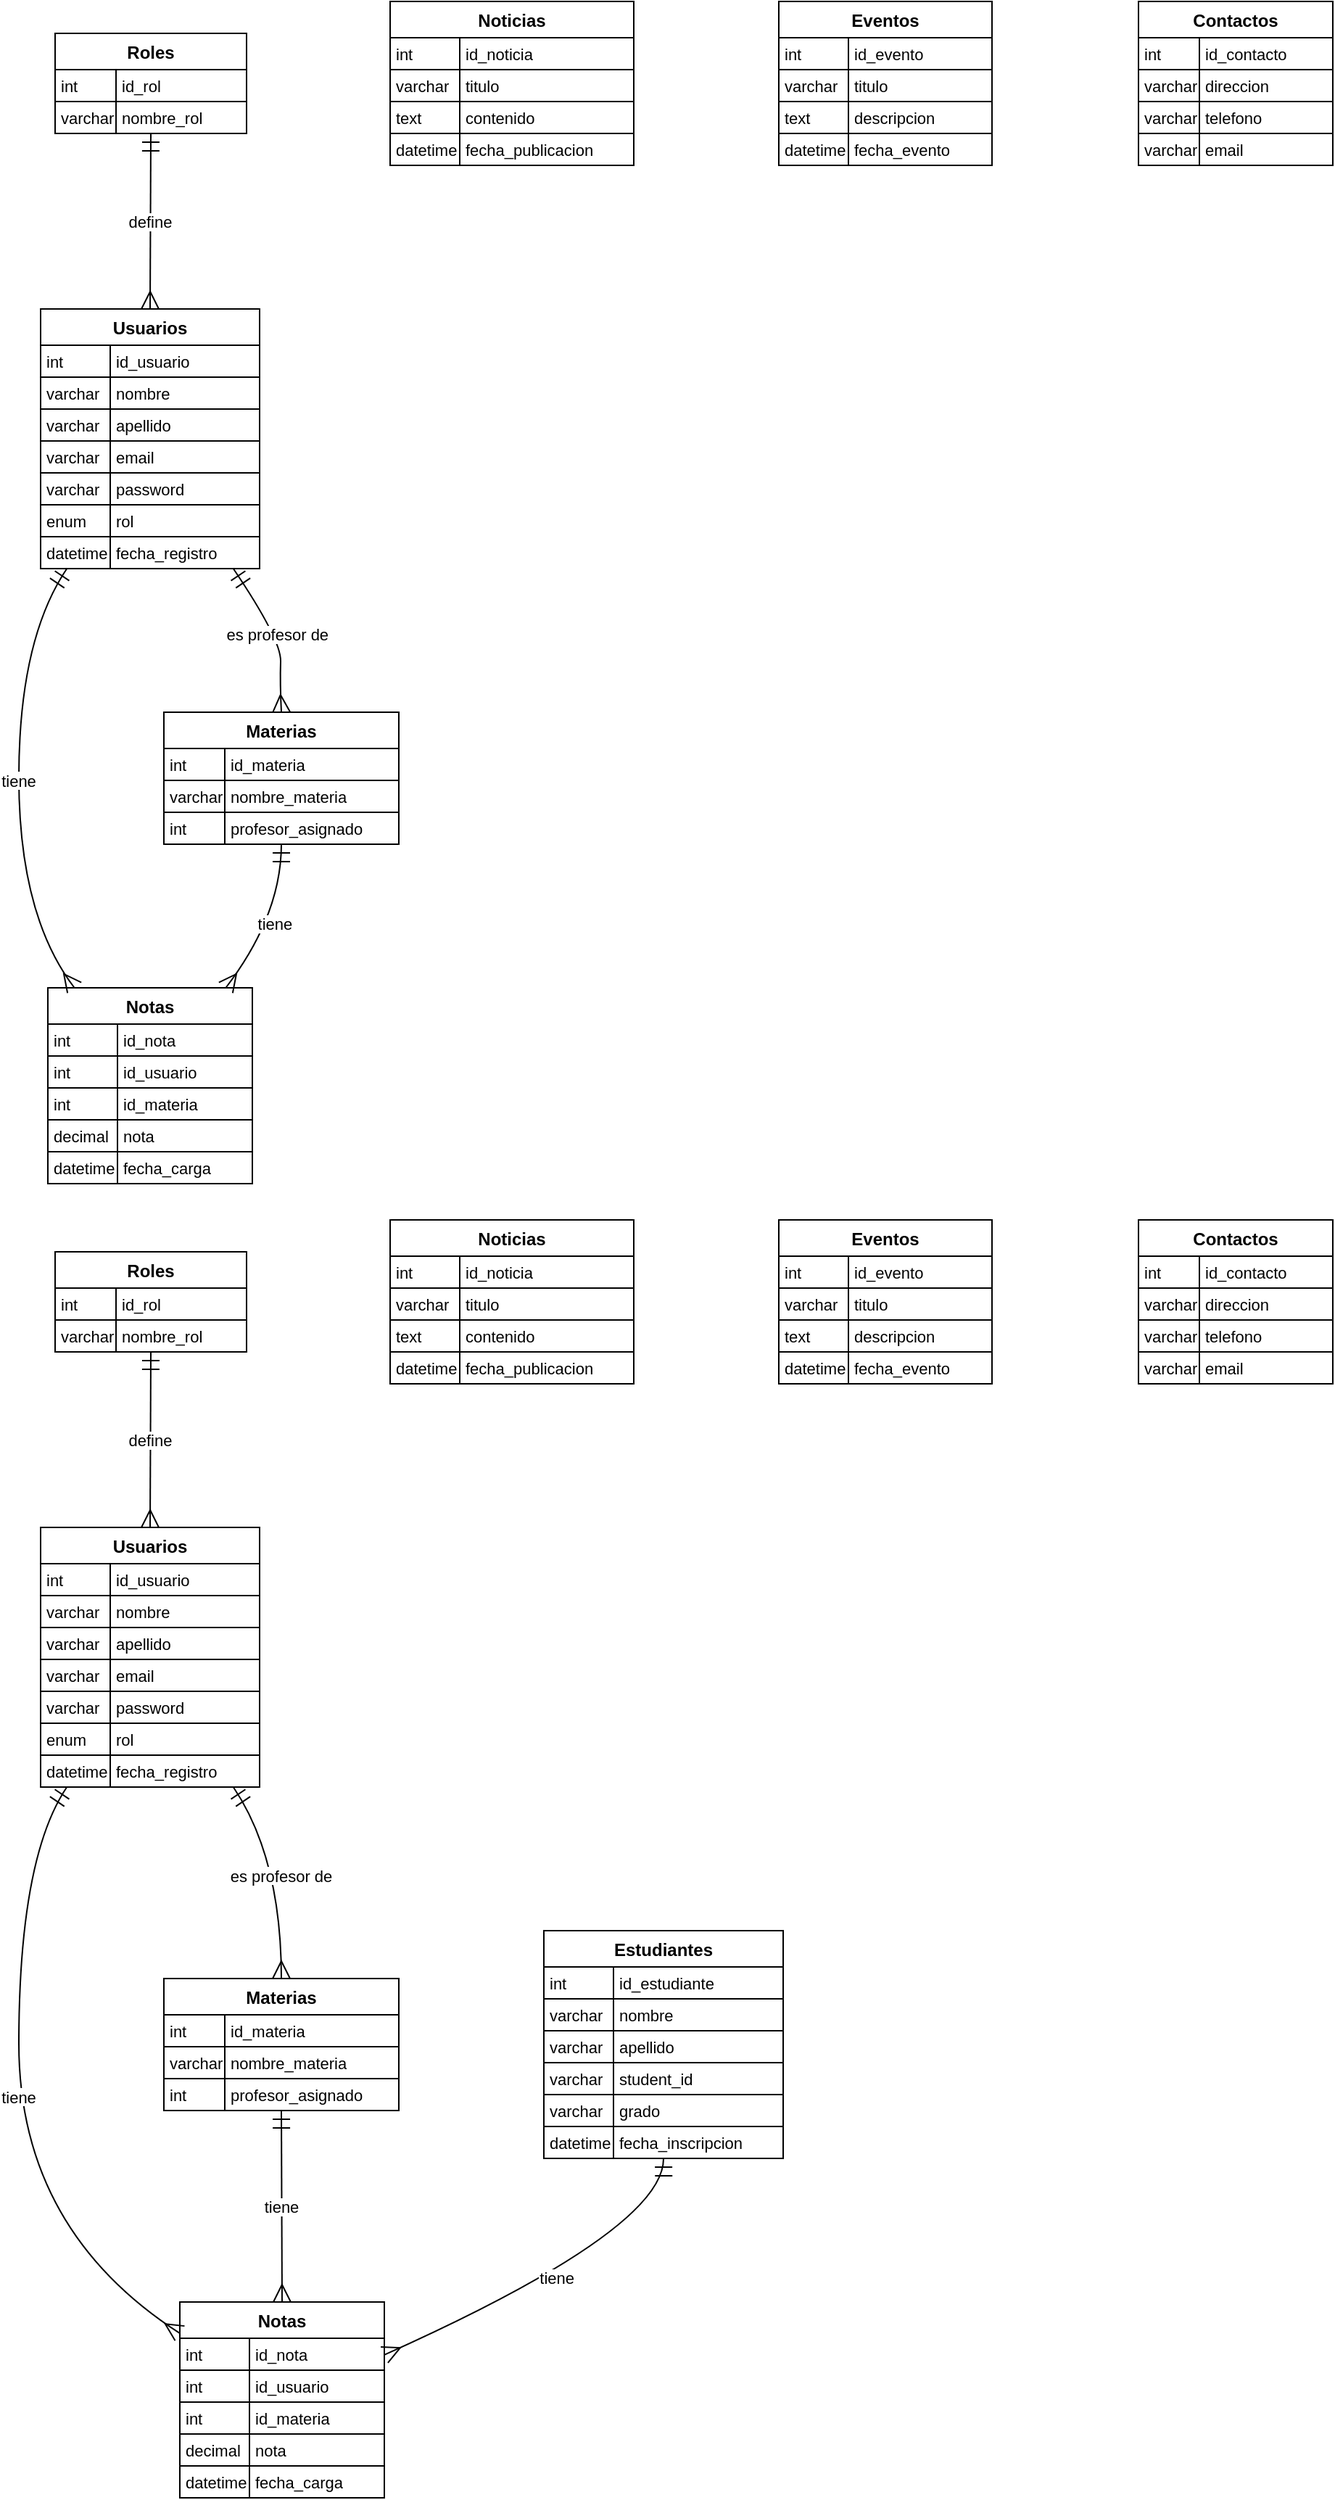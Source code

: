 <mxfile version="24.7.7">
  <diagram name="Página-1" id="cHsRJc94DK7jXvZX0IqV">
    <mxGraphModel dx="1434" dy="824" grid="1" gridSize="10" guides="1" tooltips="1" connect="1" arrows="1" fold="1" page="1" pageScale="1" pageWidth="827" pageHeight="1169" math="0" shadow="0">
      <root>
        <mxCell id="0" />
        <mxCell id="1" parent="0" />
        <mxCell id="6-UW4xQ8cicDWK0AqStu-1" value="Usuarios" style="shape=table;startSize=25;container=1;collapsible=0;childLayout=tableLayout;fixedRows=1;rowLines=1;fontStyle=1;align=center;resizeLast=1;" parent="1" vertex="1">
          <mxGeometry x="35" y="232" width="151" height="179" as="geometry" />
        </mxCell>
        <mxCell id="6-UW4xQ8cicDWK0AqStu-2" style="shape=tableRow;horizontal=0;startSize=0;swimlaneHead=0;swimlaneBody=0;fillColor=none;collapsible=0;dropTarget=0;points=[[0,0.5],[1,0.5]];portConstraint=eastwest;top=0;left=0;right=0;bottom=0;" parent="6-UW4xQ8cicDWK0AqStu-1" vertex="1">
          <mxGeometry y="25" width="151" height="22" as="geometry" />
        </mxCell>
        <mxCell id="6-UW4xQ8cicDWK0AqStu-3" value="int" style="shape=partialRectangle;connectable=0;fillColor=none;top=0;left=0;bottom=0;right=0;align=left;spacingLeft=2;overflow=hidden;fontSize=11;" parent="6-UW4xQ8cicDWK0AqStu-2" vertex="1">
          <mxGeometry width="48" height="22" as="geometry">
            <mxRectangle width="48" height="22" as="alternateBounds" />
          </mxGeometry>
        </mxCell>
        <mxCell id="6-UW4xQ8cicDWK0AqStu-4" value="id_usuario" style="shape=partialRectangle;connectable=0;fillColor=none;top=0;left=0;bottom=0;right=0;align=left;spacingLeft=2;overflow=hidden;fontSize=11;" parent="6-UW4xQ8cicDWK0AqStu-2" vertex="1">
          <mxGeometry x="48" width="103" height="22" as="geometry">
            <mxRectangle width="103" height="22" as="alternateBounds" />
          </mxGeometry>
        </mxCell>
        <mxCell id="6-UW4xQ8cicDWK0AqStu-5" style="shape=tableRow;horizontal=0;startSize=0;swimlaneHead=0;swimlaneBody=0;fillColor=none;collapsible=0;dropTarget=0;points=[[0,0.5],[1,0.5]];portConstraint=eastwest;top=0;left=0;right=0;bottom=0;" parent="6-UW4xQ8cicDWK0AqStu-1" vertex="1">
          <mxGeometry y="47" width="151" height="22" as="geometry" />
        </mxCell>
        <mxCell id="6-UW4xQ8cicDWK0AqStu-6" value="varchar" style="shape=partialRectangle;connectable=0;fillColor=none;top=0;left=0;bottom=0;right=0;align=left;spacingLeft=2;overflow=hidden;fontSize=11;" parent="6-UW4xQ8cicDWK0AqStu-5" vertex="1">
          <mxGeometry width="48" height="22" as="geometry">
            <mxRectangle width="48" height="22" as="alternateBounds" />
          </mxGeometry>
        </mxCell>
        <mxCell id="6-UW4xQ8cicDWK0AqStu-7" value="nombre" style="shape=partialRectangle;connectable=0;fillColor=none;top=0;left=0;bottom=0;right=0;align=left;spacingLeft=2;overflow=hidden;fontSize=11;" parent="6-UW4xQ8cicDWK0AqStu-5" vertex="1">
          <mxGeometry x="48" width="103" height="22" as="geometry">
            <mxRectangle width="103" height="22" as="alternateBounds" />
          </mxGeometry>
        </mxCell>
        <mxCell id="6-UW4xQ8cicDWK0AqStu-8" style="shape=tableRow;horizontal=0;startSize=0;swimlaneHead=0;swimlaneBody=0;fillColor=none;collapsible=0;dropTarget=0;points=[[0,0.5],[1,0.5]];portConstraint=eastwest;top=0;left=0;right=0;bottom=0;" parent="6-UW4xQ8cicDWK0AqStu-1" vertex="1">
          <mxGeometry y="69" width="151" height="22" as="geometry" />
        </mxCell>
        <mxCell id="6-UW4xQ8cicDWK0AqStu-9" value="varchar" style="shape=partialRectangle;connectable=0;fillColor=none;top=0;left=0;bottom=0;right=0;align=left;spacingLeft=2;overflow=hidden;fontSize=11;" parent="6-UW4xQ8cicDWK0AqStu-8" vertex="1">
          <mxGeometry width="48" height="22" as="geometry">
            <mxRectangle width="48" height="22" as="alternateBounds" />
          </mxGeometry>
        </mxCell>
        <mxCell id="6-UW4xQ8cicDWK0AqStu-10" value="apellido" style="shape=partialRectangle;connectable=0;fillColor=none;top=0;left=0;bottom=0;right=0;align=left;spacingLeft=2;overflow=hidden;fontSize=11;" parent="6-UW4xQ8cicDWK0AqStu-8" vertex="1">
          <mxGeometry x="48" width="103" height="22" as="geometry">
            <mxRectangle width="103" height="22" as="alternateBounds" />
          </mxGeometry>
        </mxCell>
        <mxCell id="6-UW4xQ8cicDWK0AqStu-11" style="shape=tableRow;horizontal=0;startSize=0;swimlaneHead=0;swimlaneBody=0;fillColor=none;collapsible=0;dropTarget=0;points=[[0,0.5],[1,0.5]];portConstraint=eastwest;top=0;left=0;right=0;bottom=0;" parent="6-UW4xQ8cicDWK0AqStu-1" vertex="1">
          <mxGeometry y="91" width="151" height="22" as="geometry" />
        </mxCell>
        <mxCell id="6-UW4xQ8cicDWK0AqStu-12" value="varchar" style="shape=partialRectangle;connectable=0;fillColor=none;top=0;left=0;bottom=0;right=0;align=left;spacingLeft=2;overflow=hidden;fontSize=11;" parent="6-UW4xQ8cicDWK0AqStu-11" vertex="1">
          <mxGeometry width="48" height="22" as="geometry">
            <mxRectangle width="48" height="22" as="alternateBounds" />
          </mxGeometry>
        </mxCell>
        <mxCell id="6-UW4xQ8cicDWK0AqStu-13" value="email" style="shape=partialRectangle;connectable=0;fillColor=none;top=0;left=0;bottom=0;right=0;align=left;spacingLeft=2;overflow=hidden;fontSize=11;" parent="6-UW4xQ8cicDWK0AqStu-11" vertex="1">
          <mxGeometry x="48" width="103" height="22" as="geometry">
            <mxRectangle width="103" height="22" as="alternateBounds" />
          </mxGeometry>
        </mxCell>
        <mxCell id="6-UW4xQ8cicDWK0AqStu-14" style="shape=tableRow;horizontal=0;startSize=0;swimlaneHead=0;swimlaneBody=0;fillColor=none;collapsible=0;dropTarget=0;points=[[0,0.5],[1,0.5]];portConstraint=eastwest;top=0;left=0;right=0;bottom=0;" parent="6-UW4xQ8cicDWK0AqStu-1" vertex="1">
          <mxGeometry y="113" width="151" height="22" as="geometry" />
        </mxCell>
        <mxCell id="6-UW4xQ8cicDWK0AqStu-15" value="varchar" style="shape=partialRectangle;connectable=0;fillColor=none;top=0;left=0;bottom=0;right=0;align=left;spacingLeft=2;overflow=hidden;fontSize=11;" parent="6-UW4xQ8cicDWK0AqStu-14" vertex="1">
          <mxGeometry width="48" height="22" as="geometry">
            <mxRectangle width="48" height="22" as="alternateBounds" />
          </mxGeometry>
        </mxCell>
        <mxCell id="6-UW4xQ8cicDWK0AqStu-16" value="password" style="shape=partialRectangle;connectable=0;fillColor=none;top=0;left=0;bottom=0;right=0;align=left;spacingLeft=2;overflow=hidden;fontSize=11;" parent="6-UW4xQ8cicDWK0AqStu-14" vertex="1">
          <mxGeometry x="48" width="103" height="22" as="geometry">
            <mxRectangle width="103" height="22" as="alternateBounds" />
          </mxGeometry>
        </mxCell>
        <mxCell id="6-UW4xQ8cicDWK0AqStu-17" style="shape=tableRow;horizontal=0;startSize=0;swimlaneHead=0;swimlaneBody=0;fillColor=none;collapsible=0;dropTarget=0;points=[[0,0.5],[1,0.5]];portConstraint=eastwest;top=0;left=0;right=0;bottom=0;" parent="6-UW4xQ8cicDWK0AqStu-1" vertex="1">
          <mxGeometry y="135" width="151" height="22" as="geometry" />
        </mxCell>
        <mxCell id="6-UW4xQ8cicDWK0AqStu-18" value="enum" style="shape=partialRectangle;connectable=0;fillColor=none;top=0;left=0;bottom=0;right=0;align=left;spacingLeft=2;overflow=hidden;fontSize=11;" parent="6-UW4xQ8cicDWK0AqStu-17" vertex="1">
          <mxGeometry width="48" height="22" as="geometry">
            <mxRectangle width="48" height="22" as="alternateBounds" />
          </mxGeometry>
        </mxCell>
        <mxCell id="6-UW4xQ8cicDWK0AqStu-19" value="rol" style="shape=partialRectangle;connectable=0;fillColor=none;top=0;left=0;bottom=0;right=0;align=left;spacingLeft=2;overflow=hidden;fontSize=11;" parent="6-UW4xQ8cicDWK0AqStu-17" vertex="1">
          <mxGeometry x="48" width="103" height="22" as="geometry">
            <mxRectangle width="103" height="22" as="alternateBounds" />
          </mxGeometry>
        </mxCell>
        <mxCell id="6-UW4xQ8cicDWK0AqStu-20" style="shape=tableRow;horizontal=0;startSize=0;swimlaneHead=0;swimlaneBody=0;fillColor=none;collapsible=0;dropTarget=0;points=[[0,0.5],[1,0.5]];portConstraint=eastwest;top=0;left=0;right=0;bottom=0;" parent="6-UW4xQ8cicDWK0AqStu-1" vertex="1">
          <mxGeometry y="157" width="151" height="22" as="geometry" />
        </mxCell>
        <mxCell id="6-UW4xQ8cicDWK0AqStu-21" value="datetime" style="shape=partialRectangle;connectable=0;fillColor=none;top=0;left=0;bottom=0;right=0;align=left;spacingLeft=2;overflow=hidden;fontSize=11;" parent="6-UW4xQ8cicDWK0AqStu-20" vertex="1">
          <mxGeometry width="48" height="22" as="geometry">
            <mxRectangle width="48" height="22" as="alternateBounds" />
          </mxGeometry>
        </mxCell>
        <mxCell id="6-UW4xQ8cicDWK0AqStu-22" value="fecha_registro" style="shape=partialRectangle;connectable=0;fillColor=none;top=0;left=0;bottom=0;right=0;align=left;spacingLeft=2;overflow=hidden;fontSize=11;" parent="6-UW4xQ8cicDWK0AqStu-20" vertex="1">
          <mxGeometry x="48" width="103" height="22" as="geometry">
            <mxRectangle width="103" height="22" as="alternateBounds" />
          </mxGeometry>
        </mxCell>
        <mxCell id="6-UW4xQ8cicDWK0AqStu-23" value="Roles" style="shape=table;startSize=25;container=1;collapsible=0;childLayout=tableLayout;fixedRows=1;rowLines=1;fontStyle=1;align=center;resizeLast=1;" parent="1" vertex="1">
          <mxGeometry x="45" y="42" width="132" height="69" as="geometry" />
        </mxCell>
        <mxCell id="6-UW4xQ8cicDWK0AqStu-24" style="shape=tableRow;horizontal=0;startSize=0;swimlaneHead=0;swimlaneBody=0;fillColor=none;collapsible=0;dropTarget=0;points=[[0,0.5],[1,0.5]];portConstraint=eastwest;top=0;left=0;right=0;bottom=0;" parent="6-UW4xQ8cicDWK0AqStu-23" vertex="1">
          <mxGeometry y="25" width="132" height="22" as="geometry" />
        </mxCell>
        <mxCell id="6-UW4xQ8cicDWK0AqStu-25" value="int" style="shape=partialRectangle;connectable=0;fillColor=none;top=0;left=0;bottom=0;right=0;align=left;spacingLeft=2;overflow=hidden;fontSize=11;" parent="6-UW4xQ8cicDWK0AqStu-24" vertex="1">
          <mxGeometry width="42" height="22" as="geometry">
            <mxRectangle width="42" height="22" as="alternateBounds" />
          </mxGeometry>
        </mxCell>
        <mxCell id="6-UW4xQ8cicDWK0AqStu-26" value="id_rol" style="shape=partialRectangle;connectable=0;fillColor=none;top=0;left=0;bottom=0;right=0;align=left;spacingLeft=2;overflow=hidden;fontSize=11;" parent="6-UW4xQ8cicDWK0AqStu-24" vertex="1">
          <mxGeometry x="42" width="90" height="22" as="geometry">
            <mxRectangle width="90" height="22" as="alternateBounds" />
          </mxGeometry>
        </mxCell>
        <mxCell id="6-UW4xQ8cicDWK0AqStu-27" style="shape=tableRow;horizontal=0;startSize=0;swimlaneHead=0;swimlaneBody=0;fillColor=none;collapsible=0;dropTarget=0;points=[[0,0.5],[1,0.5]];portConstraint=eastwest;top=0;left=0;right=0;bottom=0;" parent="6-UW4xQ8cicDWK0AqStu-23" vertex="1">
          <mxGeometry y="47" width="132" height="22" as="geometry" />
        </mxCell>
        <mxCell id="6-UW4xQ8cicDWK0AqStu-28" value="varchar" style="shape=partialRectangle;connectable=0;fillColor=none;top=0;left=0;bottom=0;right=0;align=left;spacingLeft=2;overflow=hidden;fontSize=11;" parent="6-UW4xQ8cicDWK0AqStu-27" vertex="1">
          <mxGeometry width="42" height="22" as="geometry">
            <mxRectangle width="42" height="22" as="alternateBounds" />
          </mxGeometry>
        </mxCell>
        <mxCell id="6-UW4xQ8cicDWK0AqStu-29" value="nombre_rol" style="shape=partialRectangle;connectable=0;fillColor=none;top=0;left=0;bottom=0;right=0;align=left;spacingLeft=2;overflow=hidden;fontSize=11;" parent="6-UW4xQ8cicDWK0AqStu-27" vertex="1">
          <mxGeometry x="42" width="90" height="22" as="geometry">
            <mxRectangle width="90" height="22" as="alternateBounds" />
          </mxGeometry>
        </mxCell>
        <mxCell id="6-UW4xQ8cicDWK0AqStu-30" value="Notas" style="shape=table;startSize=25;container=1;collapsible=0;childLayout=tableLayout;fixedRows=1;rowLines=1;fontStyle=1;align=center;resizeLast=1;" parent="1" vertex="1">
          <mxGeometry x="40" y="700" width="141" height="135" as="geometry" />
        </mxCell>
        <mxCell id="6-UW4xQ8cicDWK0AqStu-31" style="shape=tableRow;horizontal=0;startSize=0;swimlaneHead=0;swimlaneBody=0;fillColor=none;collapsible=0;dropTarget=0;points=[[0,0.5],[1,0.5]];portConstraint=eastwest;top=0;left=0;right=0;bottom=0;" parent="6-UW4xQ8cicDWK0AqStu-30" vertex="1">
          <mxGeometry y="25" width="141" height="22" as="geometry" />
        </mxCell>
        <mxCell id="6-UW4xQ8cicDWK0AqStu-32" value="int" style="shape=partialRectangle;connectable=0;fillColor=none;top=0;left=0;bottom=0;right=0;align=left;spacingLeft=2;overflow=hidden;fontSize=11;" parent="6-UW4xQ8cicDWK0AqStu-31" vertex="1">
          <mxGeometry width="48" height="22" as="geometry">
            <mxRectangle width="48" height="22" as="alternateBounds" />
          </mxGeometry>
        </mxCell>
        <mxCell id="6-UW4xQ8cicDWK0AqStu-33" value="id_nota" style="shape=partialRectangle;connectable=0;fillColor=none;top=0;left=0;bottom=0;right=0;align=left;spacingLeft=2;overflow=hidden;fontSize=11;" parent="6-UW4xQ8cicDWK0AqStu-31" vertex="1">
          <mxGeometry x="48" width="93" height="22" as="geometry">
            <mxRectangle width="93" height="22" as="alternateBounds" />
          </mxGeometry>
        </mxCell>
        <mxCell id="6-UW4xQ8cicDWK0AqStu-34" style="shape=tableRow;horizontal=0;startSize=0;swimlaneHead=0;swimlaneBody=0;fillColor=none;collapsible=0;dropTarget=0;points=[[0,0.5],[1,0.5]];portConstraint=eastwest;top=0;left=0;right=0;bottom=0;" parent="6-UW4xQ8cicDWK0AqStu-30" vertex="1">
          <mxGeometry y="47" width="141" height="22" as="geometry" />
        </mxCell>
        <mxCell id="6-UW4xQ8cicDWK0AqStu-35" value="int" style="shape=partialRectangle;connectable=0;fillColor=none;top=0;left=0;bottom=0;right=0;align=left;spacingLeft=2;overflow=hidden;fontSize=11;" parent="6-UW4xQ8cicDWK0AqStu-34" vertex="1">
          <mxGeometry width="48" height="22" as="geometry">
            <mxRectangle width="48" height="22" as="alternateBounds" />
          </mxGeometry>
        </mxCell>
        <mxCell id="6-UW4xQ8cicDWK0AqStu-36" value="id_usuario" style="shape=partialRectangle;connectable=0;fillColor=none;top=0;left=0;bottom=0;right=0;align=left;spacingLeft=2;overflow=hidden;fontSize=11;" parent="6-UW4xQ8cicDWK0AqStu-34" vertex="1">
          <mxGeometry x="48" width="93" height="22" as="geometry">
            <mxRectangle width="93" height="22" as="alternateBounds" />
          </mxGeometry>
        </mxCell>
        <mxCell id="6-UW4xQ8cicDWK0AqStu-37" style="shape=tableRow;horizontal=0;startSize=0;swimlaneHead=0;swimlaneBody=0;fillColor=none;collapsible=0;dropTarget=0;points=[[0,0.5],[1,0.5]];portConstraint=eastwest;top=0;left=0;right=0;bottom=0;" parent="6-UW4xQ8cicDWK0AqStu-30" vertex="1">
          <mxGeometry y="69" width="141" height="22" as="geometry" />
        </mxCell>
        <mxCell id="6-UW4xQ8cicDWK0AqStu-38" value="int" style="shape=partialRectangle;connectable=0;fillColor=none;top=0;left=0;bottom=0;right=0;align=left;spacingLeft=2;overflow=hidden;fontSize=11;" parent="6-UW4xQ8cicDWK0AqStu-37" vertex="1">
          <mxGeometry width="48" height="22" as="geometry">
            <mxRectangle width="48" height="22" as="alternateBounds" />
          </mxGeometry>
        </mxCell>
        <mxCell id="6-UW4xQ8cicDWK0AqStu-39" value="id_materia" style="shape=partialRectangle;connectable=0;fillColor=none;top=0;left=0;bottom=0;right=0;align=left;spacingLeft=2;overflow=hidden;fontSize=11;" parent="6-UW4xQ8cicDWK0AqStu-37" vertex="1">
          <mxGeometry x="48" width="93" height="22" as="geometry">
            <mxRectangle width="93" height="22" as="alternateBounds" />
          </mxGeometry>
        </mxCell>
        <mxCell id="6-UW4xQ8cicDWK0AqStu-40" style="shape=tableRow;horizontal=0;startSize=0;swimlaneHead=0;swimlaneBody=0;fillColor=none;collapsible=0;dropTarget=0;points=[[0,0.5],[1,0.5]];portConstraint=eastwest;top=0;left=0;right=0;bottom=0;" parent="6-UW4xQ8cicDWK0AqStu-30" vertex="1">
          <mxGeometry y="91" width="141" height="22" as="geometry" />
        </mxCell>
        <mxCell id="6-UW4xQ8cicDWK0AqStu-41" value="decimal" style="shape=partialRectangle;connectable=0;fillColor=none;top=0;left=0;bottom=0;right=0;align=left;spacingLeft=2;overflow=hidden;fontSize=11;" parent="6-UW4xQ8cicDWK0AqStu-40" vertex="1">
          <mxGeometry width="48" height="22" as="geometry">
            <mxRectangle width="48" height="22" as="alternateBounds" />
          </mxGeometry>
        </mxCell>
        <mxCell id="6-UW4xQ8cicDWK0AqStu-42" value="nota" style="shape=partialRectangle;connectable=0;fillColor=none;top=0;left=0;bottom=0;right=0;align=left;spacingLeft=2;overflow=hidden;fontSize=11;" parent="6-UW4xQ8cicDWK0AqStu-40" vertex="1">
          <mxGeometry x="48" width="93" height="22" as="geometry">
            <mxRectangle width="93" height="22" as="alternateBounds" />
          </mxGeometry>
        </mxCell>
        <mxCell id="6-UW4xQ8cicDWK0AqStu-43" style="shape=tableRow;horizontal=0;startSize=0;swimlaneHead=0;swimlaneBody=0;fillColor=none;collapsible=0;dropTarget=0;points=[[0,0.5],[1,0.5]];portConstraint=eastwest;top=0;left=0;right=0;bottom=0;" parent="6-UW4xQ8cicDWK0AqStu-30" vertex="1">
          <mxGeometry y="113" width="141" height="22" as="geometry" />
        </mxCell>
        <mxCell id="6-UW4xQ8cicDWK0AqStu-44" value="datetime" style="shape=partialRectangle;connectable=0;fillColor=none;top=0;left=0;bottom=0;right=0;align=left;spacingLeft=2;overflow=hidden;fontSize=11;" parent="6-UW4xQ8cicDWK0AqStu-43" vertex="1">
          <mxGeometry width="48" height="22" as="geometry">
            <mxRectangle width="48" height="22" as="alternateBounds" />
          </mxGeometry>
        </mxCell>
        <mxCell id="6-UW4xQ8cicDWK0AqStu-45" value="fecha_carga" style="shape=partialRectangle;connectable=0;fillColor=none;top=0;left=0;bottom=0;right=0;align=left;spacingLeft=2;overflow=hidden;fontSize=11;" parent="6-UW4xQ8cicDWK0AqStu-43" vertex="1">
          <mxGeometry x="48" width="93" height="22" as="geometry">
            <mxRectangle width="93" height="22" as="alternateBounds" />
          </mxGeometry>
        </mxCell>
        <mxCell id="6-UW4xQ8cicDWK0AqStu-46" value="Materias" style="shape=table;startSize=25;container=1;collapsible=0;childLayout=tableLayout;fixedRows=1;rowLines=1;fontStyle=1;align=center;resizeLast=1;" parent="1" vertex="1">
          <mxGeometry x="120" y="510" width="162" height="91" as="geometry" />
        </mxCell>
        <mxCell id="6-UW4xQ8cicDWK0AqStu-47" style="shape=tableRow;horizontal=0;startSize=0;swimlaneHead=0;swimlaneBody=0;fillColor=none;collapsible=0;dropTarget=0;points=[[0,0.5],[1,0.5]];portConstraint=eastwest;top=0;left=0;right=0;bottom=0;" parent="6-UW4xQ8cicDWK0AqStu-46" vertex="1">
          <mxGeometry y="25" width="162" height="22" as="geometry" />
        </mxCell>
        <mxCell id="6-UW4xQ8cicDWK0AqStu-48" value="int" style="shape=partialRectangle;connectable=0;fillColor=none;top=0;left=0;bottom=0;right=0;align=left;spacingLeft=2;overflow=hidden;fontSize=11;" parent="6-UW4xQ8cicDWK0AqStu-47" vertex="1">
          <mxGeometry width="42" height="22" as="geometry">
            <mxRectangle width="42" height="22" as="alternateBounds" />
          </mxGeometry>
        </mxCell>
        <mxCell id="6-UW4xQ8cicDWK0AqStu-49" value="id_materia" style="shape=partialRectangle;connectable=0;fillColor=none;top=0;left=0;bottom=0;right=0;align=left;spacingLeft=2;overflow=hidden;fontSize=11;" parent="6-UW4xQ8cicDWK0AqStu-47" vertex="1">
          <mxGeometry x="42" width="120" height="22" as="geometry">
            <mxRectangle width="120" height="22" as="alternateBounds" />
          </mxGeometry>
        </mxCell>
        <mxCell id="6-UW4xQ8cicDWK0AqStu-50" style="shape=tableRow;horizontal=0;startSize=0;swimlaneHead=0;swimlaneBody=0;fillColor=none;collapsible=0;dropTarget=0;points=[[0,0.5],[1,0.5]];portConstraint=eastwest;top=0;left=0;right=0;bottom=0;" parent="6-UW4xQ8cicDWK0AqStu-46" vertex="1">
          <mxGeometry y="47" width="162" height="22" as="geometry" />
        </mxCell>
        <mxCell id="6-UW4xQ8cicDWK0AqStu-51" value="varchar" style="shape=partialRectangle;connectable=0;fillColor=none;top=0;left=0;bottom=0;right=0;align=left;spacingLeft=2;overflow=hidden;fontSize=11;" parent="6-UW4xQ8cicDWK0AqStu-50" vertex="1">
          <mxGeometry width="42" height="22" as="geometry">
            <mxRectangle width="42" height="22" as="alternateBounds" />
          </mxGeometry>
        </mxCell>
        <mxCell id="6-UW4xQ8cicDWK0AqStu-52" value="nombre_materia" style="shape=partialRectangle;connectable=0;fillColor=none;top=0;left=0;bottom=0;right=0;align=left;spacingLeft=2;overflow=hidden;fontSize=11;" parent="6-UW4xQ8cicDWK0AqStu-50" vertex="1">
          <mxGeometry x="42" width="120" height="22" as="geometry">
            <mxRectangle width="120" height="22" as="alternateBounds" />
          </mxGeometry>
        </mxCell>
        <mxCell id="6-UW4xQ8cicDWK0AqStu-53" style="shape=tableRow;horizontal=0;startSize=0;swimlaneHead=0;swimlaneBody=0;fillColor=none;collapsible=0;dropTarget=0;points=[[0,0.5],[1,0.5]];portConstraint=eastwest;top=0;left=0;right=0;bottom=0;" parent="6-UW4xQ8cicDWK0AqStu-46" vertex="1">
          <mxGeometry y="69" width="162" height="22" as="geometry" />
        </mxCell>
        <mxCell id="6-UW4xQ8cicDWK0AqStu-54" value="int" style="shape=partialRectangle;connectable=0;fillColor=none;top=0;left=0;bottom=0;right=0;align=left;spacingLeft=2;overflow=hidden;fontSize=11;" parent="6-UW4xQ8cicDWK0AqStu-53" vertex="1">
          <mxGeometry width="42" height="22" as="geometry">
            <mxRectangle width="42" height="22" as="alternateBounds" />
          </mxGeometry>
        </mxCell>
        <mxCell id="6-UW4xQ8cicDWK0AqStu-55" value="profesor_asignado" style="shape=partialRectangle;connectable=0;fillColor=none;top=0;left=0;bottom=0;right=0;align=left;spacingLeft=2;overflow=hidden;fontSize=11;" parent="6-UW4xQ8cicDWK0AqStu-53" vertex="1">
          <mxGeometry x="42" width="120" height="22" as="geometry">
            <mxRectangle width="120" height="22" as="alternateBounds" />
          </mxGeometry>
        </mxCell>
        <mxCell id="6-UW4xQ8cicDWK0AqStu-56" value="Noticias" style="shape=table;startSize=25;container=1;collapsible=0;childLayout=tableLayout;fixedRows=1;rowLines=1;fontStyle=1;align=center;resizeLast=1;" parent="1" vertex="1">
          <mxGeometry x="276" y="20" width="168" height="113" as="geometry" />
        </mxCell>
        <mxCell id="6-UW4xQ8cicDWK0AqStu-57" style="shape=tableRow;horizontal=0;startSize=0;swimlaneHead=0;swimlaneBody=0;fillColor=none;collapsible=0;dropTarget=0;points=[[0,0.5],[1,0.5]];portConstraint=eastwest;top=0;left=0;right=0;bottom=0;" parent="6-UW4xQ8cicDWK0AqStu-56" vertex="1">
          <mxGeometry y="25" width="168" height="22" as="geometry" />
        </mxCell>
        <mxCell id="6-UW4xQ8cicDWK0AqStu-58" value="int" style="shape=partialRectangle;connectable=0;fillColor=none;top=0;left=0;bottom=0;right=0;align=left;spacingLeft=2;overflow=hidden;fontSize=11;" parent="6-UW4xQ8cicDWK0AqStu-57" vertex="1">
          <mxGeometry width="48" height="22" as="geometry">
            <mxRectangle width="48" height="22" as="alternateBounds" />
          </mxGeometry>
        </mxCell>
        <mxCell id="6-UW4xQ8cicDWK0AqStu-59" value="id_noticia" style="shape=partialRectangle;connectable=0;fillColor=none;top=0;left=0;bottom=0;right=0;align=left;spacingLeft=2;overflow=hidden;fontSize=11;" parent="6-UW4xQ8cicDWK0AqStu-57" vertex="1">
          <mxGeometry x="48" width="120" height="22" as="geometry">
            <mxRectangle width="120" height="22" as="alternateBounds" />
          </mxGeometry>
        </mxCell>
        <mxCell id="6-UW4xQ8cicDWK0AqStu-60" style="shape=tableRow;horizontal=0;startSize=0;swimlaneHead=0;swimlaneBody=0;fillColor=none;collapsible=0;dropTarget=0;points=[[0,0.5],[1,0.5]];portConstraint=eastwest;top=0;left=0;right=0;bottom=0;" parent="6-UW4xQ8cicDWK0AqStu-56" vertex="1">
          <mxGeometry y="47" width="168" height="22" as="geometry" />
        </mxCell>
        <mxCell id="6-UW4xQ8cicDWK0AqStu-61" value="varchar" style="shape=partialRectangle;connectable=0;fillColor=none;top=0;left=0;bottom=0;right=0;align=left;spacingLeft=2;overflow=hidden;fontSize=11;" parent="6-UW4xQ8cicDWK0AqStu-60" vertex="1">
          <mxGeometry width="48" height="22" as="geometry">
            <mxRectangle width="48" height="22" as="alternateBounds" />
          </mxGeometry>
        </mxCell>
        <mxCell id="6-UW4xQ8cicDWK0AqStu-62" value="titulo" style="shape=partialRectangle;connectable=0;fillColor=none;top=0;left=0;bottom=0;right=0;align=left;spacingLeft=2;overflow=hidden;fontSize=11;" parent="6-UW4xQ8cicDWK0AqStu-60" vertex="1">
          <mxGeometry x="48" width="120" height="22" as="geometry">
            <mxRectangle width="120" height="22" as="alternateBounds" />
          </mxGeometry>
        </mxCell>
        <mxCell id="6-UW4xQ8cicDWK0AqStu-63" style="shape=tableRow;horizontal=0;startSize=0;swimlaneHead=0;swimlaneBody=0;fillColor=none;collapsible=0;dropTarget=0;points=[[0,0.5],[1,0.5]];portConstraint=eastwest;top=0;left=0;right=0;bottom=0;" parent="6-UW4xQ8cicDWK0AqStu-56" vertex="1">
          <mxGeometry y="69" width="168" height="22" as="geometry" />
        </mxCell>
        <mxCell id="6-UW4xQ8cicDWK0AqStu-64" value="text" style="shape=partialRectangle;connectable=0;fillColor=none;top=0;left=0;bottom=0;right=0;align=left;spacingLeft=2;overflow=hidden;fontSize=11;" parent="6-UW4xQ8cicDWK0AqStu-63" vertex="1">
          <mxGeometry width="48" height="22" as="geometry">
            <mxRectangle width="48" height="22" as="alternateBounds" />
          </mxGeometry>
        </mxCell>
        <mxCell id="6-UW4xQ8cicDWK0AqStu-65" value="contenido" style="shape=partialRectangle;connectable=0;fillColor=none;top=0;left=0;bottom=0;right=0;align=left;spacingLeft=2;overflow=hidden;fontSize=11;" parent="6-UW4xQ8cicDWK0AqStu-63" vertex="1">
          <mxGeometry x="48" width="120" height="22" as="geometry">
            <mxRectangle width="120" height="22" as="alternateBounds" />
          </mxGeometry>
        </mxCell>
        <mxCell id="6-UW4xQ8cicDWK0AqStu-66" style="shape=tableRow;horizontal=0;startSize=0;swimlaneHead=0;swimlaneBody=0;fillColor=none;collapsible=0;dropTarget=0;points=[[0,0.5],[1,0.5]];portConstraint=eastwest;top=0;left=0;right=0;bottom=0;" parent="6-UW4xQ8cicDWK0AqStu-56" vertex="1">
          <mxGeometry y="91" width="168" height="22" as="geometry" />
        </mxCell>
        <mxCell id="6-UW4xQ8cicDWK0AqStu-67" value="datetime" style="shape=partialRectangle;connectable=0;fillColor=none;top=0;left=0;bottom=0;right=0;align=left;spacingLeft=2;overflow=hidden;fontSize=11;" parent="6-UW4xQ8cicDWK0AqStu-66" vertex="1">
          <mxGeometry width="48" height="22" as="geometry">
            <mxRectangle width="48" height="22" as="alternateBounds" />
          </mxGeometry>
        </mxCell>
        <mxCell id="6-UW4xQ8cicDWK0AqStu-68" value="fecha_publicacion" style="shape=partialRectangle;connectable=0;fillColor=none;top=0;left=0;bottom=0;right=0;align=left;spacingLeft=2;overflow=hidden;fontSize=11;" parent="6-UW4xQ8cicDWK0AqStu-66" vertex="1">
          <mxGeometry x="48" width="120" height="22" as="geometry">
            <mxRectangle width="120" height="22" as="alternateBounds" />
          </mxGeometry>
        </mxCell>
        <mxCell id="6-UW4xQ8cicDWK0AqStu-69" value="Eventos" style="shape=table;startSize=25;container=1;collapsible=0;childLayout=tableLayout;fixedRows=1;rowLines=1;fontStyle=1;align=center;resizeLast=1;" parent="1" vertex="1">
          <mxGeometry x="544" y="20" width="147" height="113" as="geometry" />
        </mxCell>
        <mxCell id="6-UW4xQ8cicDWK0AqStu-70" style="shape=tableRow;horizontal=0;startSize=0;swimlaneHead=0;swimlaneBody=0;fillColor=none;collapsible=0;dropTarget=0;points=[[0,0.5],[1,0.5]];portConstraint=eastwest;top=0;left=0;right=0;bottom=0;" parent="6-UW4xQ8cicDWK0AqStu-69" vertex="1">
          <mxGeometry y="25" width="147" height="22" as="geometry" />
        </mxCell>
        <mxCell id="6-UW4xQ8cicDWK0AqStu-71" value="int" style="shape=partialRectangle;connectable=0;fillColor=none;top=0;left=0;bottom=0;right=0;align=left;spacingLeft=2;overflow=hidden;fontSize=11;" parent="6-UW4xQ8cicDWK0AqStu-70" vertex="1">
          <mxGeometry width="48" height="22" as="geometry">
            <mxRectangle width="48" height="22" as="alternateBounds" />
          </mxGeometry>
        </mxCell>
        <mxCell id="6-UW4xQ8cicDWK0AqStu-72" value="id_evento" style="shape=partialRectangle;connectable=0;fillColor=none;top=0;left=0;bottom=0;right=0;align=left;spacingLeft=2;overflow=hidden;fontSize=11;" parent="6-UW4xQ8cicDWK0AqStu-70" vertex="1">
          <mxGeometry x="48" width="99" height="22" as="geometry">
            <mxRectangle width="99" height="22" as="alternateBounds" />
          </mxGeometry>
        </mxCell>
        <mxCell id="6-UW4xQ8cicDWK0AqStu-73" style="shape=tableRow;horizontal=0;startSize=0;swimlaneHead=0;swimlaneBody=0;fillColor=none;collapsible=0;dropTarget=0;points=[[0,0.5],[1,0.5]];portConstraint=eastwest;top=0;left=0;right=0;bottom=0;" parent="6-UW4xQ8cicDWK0AqStu-69" vertex="1">
          <mxGeometry y="47" width="147" height="22" as="geometry" />
        </mxCell>
        <mxCell id="6-UW4xQ8cicDWK0AqStu-74" value="varchar" style="shape=partialRectangle;connectable=0;fillColor=none;top=0;left=0;bottom=0;right=0;align=left;spacingLeft=2;overflow=hidden;fontSize=11;" parent="6-UW4xQ8cicDWK0AqStu-73" vertex="1">
          <mxGeometry width="48" height="22" as="geometry">
            <mxRectangle width="48" height="22" as="alternateBounds" />
          </mxGeometry>
        </mxCell>
        <mxCell id="6-UW4xQ8cicDWK0AqStu-75" value="titulo" style="shape=partialRectangle;connectable=0;fillColor=none;top=0;left=0;bottom=0;right=0;align=left;spacingLeft=2;overflow=hidden;fontSize=11;" parent="6-UW4xQ8cicDWK0AqStu-73" vertex="1">
          <mxGeometry x="48" width="99" height="22" as="geometry">
            <mxRectangle width="99" height="22" as="alternateBounds" />
          </mxGeometry>
        </mxCell>
        <mxCell id="6-UW4xQ8cicDWK0AqStu-76" style="shape=tableRow;horizontal=0;startSize=0;swimlaneHead=0;swimlaneBody=0;fillColor=none;collapsible=0;dropTarget=0;points=[[0,0.5],[1,0.5]];portConstraint=eastwest;top=0;left=0;right=0;bottom=0;" parent="6-UW4xQ8cicDWK0AqStu-69" vertex="1">
          <mxGeometry y="69" width="147" height="22" as="geometry" />
        </mxCell>
        <mxCell id="6-UW4xQ8cicDWK0AqStu-77" value="text" style="shape=partialRectangle;connectable=0;fillColor=none;top=0;left=0;bottom=0;right=0;align=left;spacingLeft=2;overflow=hidden;fontSize=11;" parent="6-UW4xQ8cicDWK0AqStu-76" vertex="1">
          <mxGeometry width="48" height="22" as="geometry">
            <mxRectangle width="48" height="22" as="alternateBounds" />
          </mxGeometry>
        </mxCell>
        <mxCell id="6-UW4xQ8cicDWK0AqStu-78" value="descripcion" style="shape=partialRectangle;connectable=0;fillColor=none;top=0;left=0;bottom=0;right=0;align=left;spacingLeft=2;overflow=hidden;fontSize=11;" parent="6-UW4xQ8cicDWK0AqStu-76" vertex="1">
          <mxGeometry x="48" width="99" height="22" as="geometry">
            <mxRectangle width="99" height="22" as="alternateBounds" />
          </mxGeometry>
        </mxCell>
        <mxCell id="6-UW4xQ8cicDWK0AqStu-79" style="shape=tableRow;horizontal=0;startSize=0;swimlaneHead=0;swimlaneBody=0;fillColor=none;collapsible=0;dropTarget=0;points=[[0,0.5],[1,0.5]];portConstraint=eastwest;top=0;left=0;right=0;bottom=0;" parent="6-UW4xQ8cicDWK0AqStu-69" vertex="1">
          <mxGeometry y="91" width="147" height="22" as="geometry" />
        </mxCell>
        <mxCell id="6-UW4xQ8cicDWK0AqStu-80" value="datetime" style="shape=partialRectangle;connectable=0;fillColor=none;top=0;left=0;bottom=0;right=0;align=left;spacingLeft=2;overflow=hidden;fontSize=11;" parent="6-UW4xQ8cicDWK0AqStu-79" vertex="1">
          <mxGeometry width="48" height="22" as="geometry">
            <mxRectangle width="48" height="22" as="alternateBounds" />
          </mxGeometry>
        </mxCell>
        <mxCell id="6-UW4xQ8cicDWK0AqStu-81" value="fecha_evento" style="shape=partialRectangle;connectable=0;fillColor=none;top=0;left=0;bottom=0;right=0;align=left;spacingLeft=2;overflow=hidden;fontSize=11;" parent="6-UW4xQ8cicDWK0AqStu-79" vertex="1">
          <mxGeometry x="48" width="99" height="22" as="geometry">
            <mxRectangle width="99" height="22" as="alternateBounds" />
          </mxGeometry>
        </mxCell>
        <mxCell id="6-UW4xQ8cicDWK0AqStu-82" value="Contactos" style="shape=table;startSize=25;container=1;collapsible=0;childLayout=tableLayout;fixedRows=1;rowLines=1;fontStyle=1;align=center;resizeLast=1;" parent="1" vertex="1">
          <mxGeometry x="792" y="20" width="134" height="113" as="geometry" />
        </mxCell>
        <mxCell id="6-UW4xQ8cicDWK0AqStu-83" style="shape=tableRow;horizontal=0;startSize=0;swimlaneHead=0;swimlaneBody=0;fillColor=none;collapsible=0;dropTarget=0;points=[[0,0.5],[1,0.5]];portConstraint=eastwest;top=0;left=0;right=0;bottom=0;" parent="6-UW4xQ8cicDWK0AqStu-82" vertex="1">
          <mxGeometry y="25" width="134" height="22" as="geometry" />
        </mxCell>
        <mxCell id="6-UW4xQ8cicDWK0AqStu-84" value="int" style="shape=partialRectangle;connectable=0;fillColor=none;top=0;left=0;bottom=0;right=0;align=left;spacingLeft=2;overflow=hidden;fontSize=11;" parent="6-UW4xQ8cicDWK0AqStu-83" vertex="1">
          <mxGeometry width="42" height="22" as="geometry">
            <mxRectangle width="42" height="22" as="alternateBounds" />
          </mxGeometry>
        </mxCell>
        <mxCell id="6-UW4xQ8cicDWK0AqStu-85" value="id_contacto" style="shape=partialRectangle;connectable=0;fillColor=none;top=0;left=0;bottom=0;right=0;align=left;spacingLeft=2;overflow=hidden;fontSize=11;" parent="6-UW4xQ8cicDWK0AqStu-83" vertex="1">
          <mxGeometry x="42" width="92" height="22" as="geometry">
            <mxRectangle width="92" height="22" as="alternateBounds" />
          </mxGeometry>
        </mxCell>
        <mxCell id="6-UW4xQ8cicDWK0AqStu-86" style="shape=tableRow;horizontal=0;startSize=0;swimlaneHead=0;swimlaneBody=0;fillColor=none;collapsible=0;dropTarget=0;points=[[0,0.5],[1,0.5]];portConstraint=eastwest;top=0;left=0;right=0;bottom=0;" parent="6-UW4xQ8cicDWK0AqStu-82" vertex="1">
          <mxGeometry y="47" width="134" height="22" as="geometry" />
        </mxCell>
        <mxCell id="6-UW4xQ8cicDWK0AqStu-87" value="varchar" style="shape=partialRectangle;connectable=0;fillColor=none;top=0;left=0;bottom=0;right=0;align=left;spacingLeft=2;overflow=hidden;fontSize=11;" parent="6-UW4xQ8cicDWK0AqStu-86" vertex="1">
          <mxGeometry width="42" height="22" as="geometry">
            <mxRectangle width="42" height="22" as="alternateBounds" />
          </mxGeometry>
        </mxCell>
        <mxCell id="6-UW4xQ8cicDWK0AqStu-88" value="direccion" style="shape=partialRectangle;connectable=0;fillColor=none;top=0;left=0;bottom=0;right=0;align=left;spacingLeft=2;overflow=hidden;fontSize=11;" parent="6-UW4xQ8cicDWK0AqStu-86" vertex="1">
          <mxGeometry x="42" width="92" height="22" as="geometry">
            <mxRectangle width="92" height="22" as="alternateBounds" />
          </mxGeometry>
        </mxCell>
        <mxCell id="6-UW4xQ8cicDWK0AqStu-89" style="shape=tableRow;horizontal=0;startSize=0;swimlaneHead=0;swimlaneBody=0;fillColor=none;collapsible=0;dropTarget=0;points=[[0,0.5],[1,0.5]];portConstraint=eastwest;top=0;left=0;right=0;bottom=0;" parent="6-UW4xQ8cicDWK0AqStu-82" vertex="1">
          <mxGeometry y="69" width="134" height="22" as="geometry" />
        </mxCell>
        <mxCell id="6-UW4xQ8cicDWK0AqStu-90" value="varchar" style="shape=partialRectangle;connectable=0;fillColor=none;top=0;left=0;bottom=0;right=0;align=left;spacingLeft=2;overflow=hidden;fontSize=11;" parent="6-UW4xQ8cicDWK0AqStu-89" vertex="1">
          <mxGeometry width="42" height="22" as="geometry">
            <mxRectangle width="42" height="22" as="alternateBounds" />
          </mxGeometry>
        </mxCell>
        <mxCell id="6-UW4xQ8cicDWK0AqStu-91" value="telefono" style="shape=partialRectangle;connectable=0;fillColor=none;top=0;left=0;bottom=0;right=0;align=left;spacingLeft=2;overflow=hidden;fontSize=11;" parent="6-UW4xQ8cicDWK0AqStu-89" vertex="1">
          <mxGeometry x="42" width="92" height="22" as="geometry">
            <mxRectangle width="92" height="22" as="alternateBounds" />
          </mxGeometry>
        </mxCell>
        <mxCell id="6-UW4xQ8cicDWK0AqStu-92" style="shape=tableRow;horizontal=0;startSize=0;swimlaneHead=0;swimlaneBody=0;fillColor=none;collapsible=0;dropTarget=0;points=[[0,0.5],[1,0.5]];portConstraint=eastwest;top=0;left=0;right=0;bottom=0;" parent="6-UW4xQ8cicDWK0AqStu-82" vertex="1">
          <mxGeometry y="91" width="134" height="22" as="geometry" />
        </mxCell>
        <mxCell id="6-UW4xQ8cicDWK0AqStu-93" value="varchar" style="shape=partialRectangle;connectable=0;fillColor=none;top=0;left=0;bottom=0;right=0;align=left;spacingLeft=2;overflow=hidden;fontSize=11;" parent="6-UW4xQ8cicDWK0AqStu-92" vertex="1">
          <mxGeometry width="42" height="22" as="geometry">
            <mxRectangle width="42" height="22" as="alternateBounds" />
          </mxGeometry>
        </mxCell>
        <mxCell id="6-UW4xQ8cicDWK0AqStu-94" value="email" style="shape=partialRectangle;connectable=0;fillColor=none;top=0;left=0;bottom=0;right=0;align=left;spacingLeft=2;overflow=hidden;fontSize=11;" parent="6-UW4xQ8cicDWK0AqStu-92" vertex="1">
          <mxGeometry x="42" width="92" height="22" as="geometry">
            <mxRectangle width="92" height="22" as="alternateBounds" />
          </mxGeometry>
        </mxCell>
        <mxCell id="6-UW4xQ8cicDWK0AqStu-95" value="tiene" style="curved=1;startArrow=ERmandOne;startSize=10;;endArrow=ERmany;endSize=10;;exitX=0.12;exitY=1;entryX=0.13;entryY=0;rounded=0;" parent="1" source="6-UW4xQ8cicDWK0AqStu-1" target="6-UW4xQ8cicDWK0AqStu-30" edge="1">
          <mxGeometry relative="1" as="geometry">
            <Array as="points">
              <mxPoint x="20" y="460" />
              <mxPoint x="20" y="650" />
            </Array>
          </mxGeometry>
        </mxCell>
        <mxCell id="6-UW4xQ8cicDWK0AqStu-96" value="es profesor de" style="curved=1;startArrow=ERmandOne;startSize=10;;endArrow=ERmany;endSize=10;;exitX=0.88;exitY=1;entryX=0.5;entryY=0;rounded=0;" parent="1" source="6-UW4xQ8cicDWK0AqStu-1" target="6-UW4xQ8cicDWK0AqStu-46" edge="1">
          <mxGeometry relative="1" as="geometry">
            <Array as="points">
              <mxPoint x="201" y="460" />
              <mxPoint x="200" y="490" />
            </Array>
          </mxGeometry>
        </mxCell>
        <mxCell id="6-UW4xQ8cicDWK0AqStu-97" value="define" style="curved=1;startArrow=ERmandOne;startSize=10;;endArrow=ERmany;endSize=10;;exitX=0.5;exitY=1;entryX=0.5;entryY=0;rounded=0;" parent="1" source="6-UW4xQ8cicDWK0AqStu-23" target="6-UW4xQ8cicDWK0AqStu-1" edge="1">
          <mxGeometry relative="1" as="geometry">
            <Array as="points" />
          </mxGeometry>
        </mxCell>
        <mxCell id="6-UW4xQ8cicDWK0AqStu-98" value="tiene" style="curved=1;startArrow=ERmandOne;startSize=10;;endArrow=ERmany;endSize=10;;exitX=0.5;exitY=1;entryX=0.87;entryY=0;rounded=0;" parent="1" source="6-UW4xQ8cicDWK0AqStu-46" target="6-UW4xQ8cicDWK0AqStu-30" edge="1">
          <mxGeometry relative="1" as="geometry">
            <Array as="points">
              <mxPoint x="201" y="650" />
            </Array>
          </mxGeometry>
        </mxCell>
        <mxCell id="MG5wDk7MxMQulbPmRIhQ-1" value="Usuarios" style="shape=table;startSize=25;container=1;collapsible=0;childLayout=tableLayout;fixedRows=1;rowLines=1;fontStyle=1;align=center;resizeLast=1;" vertex="1" parent="1">
          <mxGeometry x="35" y="1072" width="151" height="179" as="geometry" />
        </mxCell>
        <mxCell id="MG5wDk7MxMQulbPmRIhQ-2" style="shape=tableRow;horizontal=0;startSize=0;swimlaneHead=0;swimlaneBody=0;fillColor=none;collapsible=0;dropTarget=0;points=[[0,0.5],[1,0.5]];portConstraint=eastwest;top=0;left=0;right=0;bottom=0;" vertex="1" parent="MG5wDk7MxMQulbPmRIhQ-1">
          <mxGeometry y="25" width="151" height="22" as="geometry" />
        </mxCell>
        <mxCell id="MG5wDk7MxMQulbPmRIhQ-3" value="int" style="shape=partialRectangle;connectable=0;fillColor=none;top=0;left=0;bottom=0;right=0;align=left;spacingLeft=2;overflow=hidden;fontSize=11;" vertex="1" parent="MG5wDk7MxMQulbPmRIhQ-2">
          <mxGeometry width="48" height="22" as="geometry">
            <mxRectangle width="48" height="22" as="alternateBounds" />
          </mxGeometry>
        </mxCell>
        <mxCell id="MG5wDk7MxMQulbPmRIhQ-4" value="id_usuario" style="shape=partialRectangle;connectable=0;fillColor=none;top=0;left=0;bottom=0;right=0;align=left;spacingLeft=2;overflow=hidden;fontSize=11;" vertex="1" parent="MG5wDk7MxMQulbPmRIhQ-2">
          <mxGeometry x="48" width="103" height="22" as="geometry">
            <mxRectangle width="103" height="22" as="alternateBounds" />
          </mxGeometry>
        </mxCell>
        <mxCell id="MG5wDk7MxMQulbPmRIhQ-5" style="shape=tableRow;horizontal=0;startSize=0;swimlaneHead=0;swimlaneBody=0;fillColor=none;collapsible=0;dropTarget=0;points=[[0,0.5],[1,0.5]];portConstraint=eastwest;top=0;left=0;right=0;bottom=0;" vertex="1" parent="MG5wDk7MxMQulbPmRIhQ-1">
          <mxGeometry y="47" width="151" height="22" as="geometry" />
        </mxCell>
        <mxCell id="MG5wDk7MxMQulbPmRIhQ-6" value="varchar" style="shape=partialRectangle;connectable=0;fillColor=none;top=0;left=0;bottom=0;right=0;align=left;spacingLeft=2;overflow=hidden;fontSize=11;" vertex="1" parent="MG5wDk7MxMQulbPmRIhQ-5">
          <mxGeometry width="48" height="22" as="geometry">
            <mxRectangle width="48" height="22" as="alternateBounds" />
          </mxGeometry>
        </mxCell>
        <mxCell id="MG5wDk7MxMQulbPmRIhQ-7" value="nombre" style="shape=partialRectangle;connectable=0;fillColor=none;top=0;left=0;bottom=0;right=0;align=left;spacingLeft=2;overflow=hidden;fontSize=11;" vertex="1" parent="MG5wDk7MxMQulbPmRIhQ-5">
          <mxGeometry x="48" width="103" height="22" as="geometry">
            <mxRectangle width="103" height="22" as="alternateBounds" />
          </mxGeometry>
        </mxCell>
        <mxCell id="MG5wDk7MxMQulbPmRIhQ-8" style="shape=tableRow;horizontal=0;startSize=0;swimlaneHead=0;swimlaneBody=0;fillColor=none;collapsible=0;dropTarget=0;points=[[0,0.5],[1,0.5]];portConstraint=eastwest;top=0;left=0;right=0;bottom=0;" vertex="1" parent="MG5wDk7MxMQulbPmRIhQ-1">
          <mxGeometry y="69" width="151" height="22" as="geometry" />
        </mxCell>
        <mxCell id="MG5wDk7MxMQulbPmRIhQ-9" value="varchar" style="shape=partialRectangle;connectable=0;fillColor=none;top=0;left=0;bottom=0;right=0;align=left;spacingLeft=2;overflow=hidden;fontSize=11;" vertex="1" parent="MG5wDk7MxMQulbPmRIhQ-8">
          <mxGeometry width="48" height="22" as="geometry">
            <mxRectangle width="48" height="22" as="alternateBounds" />
          </mxGeometry>
        </mxCell>
        <mxCell id="MG5wDk7MxMQulbPmRIhQ-10" value="apellido" style="shape=partialRectangle;connectable=0;fillColor=none;top=0;left=0;bottom=0;right=0;align=left;spacingLeft=2;overflow=hidden;fontSize=11;" vertex="1" parent="MG5wDk7MxMQulbPmRIhQ-8">
          <mxGeometry x="48" width="103" height="22" as="geometry">
            <mxRectangle width="103" height="22" as="alternateBounds" />
          </mxGeometry>
        </mxCell>
        <mxCell id="MG5wDk7MxMQulbPmRIhQ-11" style="shape=tableRow;horizontal=0;startSize=0;swimlaneHead=0;swimlaneBody=0;fillColor=none;collapsible=0;dropTarget=0;points=[[0,0.5],[1,0.5]];portConstraint=eastwest;top=0;left=0;right=0;bottom=0;" vertex="1" parent="MG5wDk7MxMQulbPmRIhQ-1">
          <mxGeometry y="91" width="151" height="22" as="geometry" />
        </mxCell>
        <mxCell id="MG5wDk7MxMQulbPmRIhQ-12" value="varchar" style="shape=partialRectangle;connectable=0;fillColor=none;top=0;left=0;bottom=0;right=0;align=left;spacingLeft=2;overflow=hidden;fontSize=11;" vertex="1" parent="MG5wDk7MxMQulbPmRIhQ-11">
          <mxGeometry width="48" height="22" as="geometry">
            <mxRectangle width="48" height="22" as="alternateBounds" />
          </mxGeometry>
        </mxCell>
        <mxCell id="MG5wDk7MxMQulbPmRIhQ-13" value="email" style="shape=partialRectangle;connectable=0;fillColor=none;top=0;left=0;bottom=0;right=0;align=left;spacingLeft=2;overflow=hidden;fontSize=11;" vertex="1" parent="MG5wDk7MxMQulbPmRIhQ-11">
          <mxGeometry x="48" width="103" height="22" as="geometry">
            <mxRectangle width="103" height="22" as="alternateBounds" />
          </mxGeometry>
        </mxCell>
        <mxCell id="MG5wDk7MxMQulbPmRIhQ-14" style="shape=tableRow;horizontal=0;startSize=0;swimlaneHead=0;swimlaneBody=0;fillColor=none;collapsible=0;dropTarget=0;points=[[0,0.5],[1,0.5]];portConstraint=eastwest;top=0;left=0;right=0;bottom=0;" vertex="1" parent="MG5wDk7MxMQulbPmRIhQ-1">
          <mxGeometry y="113" width="151" height="22" as="geometry" />
        </mxCell>
        <mxCell id="MG5wDk7MxMQulbPmRIhQ-15" value="varchar" style="shape=partialRectangle;connectable=0;fillColor=none;top=0;left=0;bottom=0;right=0;align=left;spacingLeft=2;overflow=hidden;fontSize=11;" vertex="1" parent="MG5wDk7MxMQulbPmRIhQ-14">
          <mxGeometry width="48" height="22" as="geometry">
            <mxRectangle width="48" height="22" as="alternateBounds" />
          </mxGeometry>
        </mxCell>
        <mxCell id="MG5wDk7MxMQulbPmRIhQ-16" value="password" style="shape=partialRectangle;connectable=0;fillColor=none;top=0;left=0;bottom=0;right=0;align=left;spacingLeft=2;overflow=hidden;fontSize=11;" vertex="1" parent="MG5wDk7MxMQulbPmRIhQ-14">
          <mxGeometry x="48" width="103" height="22" as="geometry">
            <mxRectangle width="103" height="22" as="alternateBounds" />
          </mxGeometry>
        </mxCell>
        <mxCell id="MG5wDk7MxMQulbPmRIhQ-17" style="shape=tableRow;horizontal=0;startSize=0;swimlaneHead=0;swimlaneBody=0;fillColor=none;collapsible=0;dropTarget=0;points=[[0,0.5],[1,0.5]];portConstraint=eastwest;top=0;left=0;right=0;bottom=0;" vertex="1" parent="MG5wDk7MxMQulbPmRIhQ-1">
          <mxGeometry y="135" width="151" height="22" as="geometry" />
        </mxCell>
        <mxCell id="MG5wDk7MxMQulbPmRIhQ-18" value="enum" style="shape=partialRectangle;connectable=0;fillColor=none;top=0;left=0;bottom=0;right=0;align=left;spacingLeft=2;overflow=hidden;fontSize=11;" vertex="1" parent="MG5wDk7MxMQulbPmRIhQ-17">
          <mxGeometry width="48" height="22" as="geometry">
            <mxRectangle width="48" height="22" as="alternateBounds" />
          </mxGeometry>
        </mxCell>
        <mxCell id="MG5wDk7MxMQulbPmRIhQ-19" value="rol" style="shape=partialRectangle;connectable=0;fillColor=none;top=0;left=0;bottom=0;right=0;align=left;spacingLeft=2;overflow=hidden;fontSize=11;" vertex="1" parent="MG5wDk7MxMQulbPmRIhQ-17">
          <mxGeometry x="48" width="103" height="22" as="geometry">
            <mxRectangle width="103" height="22" as="alternateBounds" />
          </mxGeometry>
        </mxCell>
        <mxCell id="MG5wDk7MxMQulbPmRIhQ-20" style="shape=tableRow;horizontal=0;startSize=0;swimlaneHead=0;swimlaneBody=0;fillColor=none;collapsible=0;dropTarget=0;points=[[0,0.5],[1,0.5]];portConstraint=eastwest;top=0;left=0;right=0;bottom=0;" vertex="1" parent="MG5wDk7MxMQulbPmRIhQ-1">
          <mxGeometry y="157" width="151" height="22" as="geometry" />
        </mxCell>
        <mxCell id="MG5wDk7MxMQulbPmRIhQ-21" value="datetime" style="shape=partialRectangle;connectable=0;fillColor=none;top=0;left=0;bottom=0;right=0;align=left;spacingLeft=2;overflow=hidden;fontSize=11;" vertex="1" parent="MG5wDk7MxMQulbPmRIhQ-20">
          <mxGeometry width="48" height="22" as="geometry">
            <mxRectangle width="48" height="22" as="alternateBounds" />
          </mxGeometry>
        </mxCell>
        <mxCell id="MG5wDk7MxMQulbPmRIhQ-22" value="fecha_registro" style="shape=partialRectangle;connectable=0;fillColor=none;top=0;left=0;bottom=0;right=0;align=left;spacingLeft=2;overflow=hidden;fontSize=11;" vertex="1" parent="MG5wDk7MxMQulbPmRIhQ-20">
          <mxGeometry x="48" width="103" height="22" as="geometry">
            <mxRectangle width="103" height="22" as="alternateBounds" />
          </mxGeometry>
        </mxCell>
        <mxCell id="MG5wDk7MxMQulbPmRIhQ-23" value="Roles" style="shape=table;startSize=25;container=1;collapsible=0;childLayout=tableLayout;fixedRows=1;rowLines=1;fontStyle=1;align=center;resizeLast=1;" vertex="1" parent="1">
          <mxGeometry x="45" y="882" width="132" height="69" as="geometry" />
        </mxCell>
        <mxCell id="MG5wDk7MxMQulbPmRIhQ-24" style="shape=tableRow;horizontal=0;startSize=0;swimlaneHead=0;swimlaneBody=0;fillColor=none;collapsible=0;dropTarget=0;points=[[0,0.5],[1,0.5]];portConstraint=eastwest;top=0;left=0;right=0;bottom=0;" vertex="1" parent="MG5wDk7MxMQulbPmRIhQ-23">
          <mxGeometry y="25" width="132" height="22" as="geometry" />
        </mxCell>
        <mxCell id="MG5wDk7MxMQulbPmRIhQ-25" value="int" style="shape=partialRectangle;connectable=0;fillColor=none;top=0;left=0;bottom=0;right=0;align=left;spacingLeft=2;overflow=hidden;fontSize=11;" vertex="1" parent="MG5wDk7MxMQulbPmRIhQ-24">
          <mxGeometry width="42" height="22" as="geometry">
            <mxRectangle width="42" height="22" as="alternateBounds" />
          </mxGeometry>
        </mxCell>
        <mxCell id="MG5wDk7MxMQulbPmRIhQ-26" value="id_rol" style="shape=partialRectangle;connectable=0;fillColor=none;top=0;left=0;bottom=0;right=0;align=left;spacingLeft=2;overflow=hidden;fontSize=11;" vertex="1" parent="MG5wDk7MxMQulbPmRIhQ-24">
          <mxGeometry x="42" width="90" height="22" as="geometry">
            <mxRectangle width="90" height="22" as="alternateBounds" />
          </mxGeometry>
        </mxCell>
        <mxCell id="MG5wDk7MxMQulbPmRIhQ-27" style="shape=tableRow;horizontal=0;startSize=0;swimlaneHead=0;swimlaneBody=0;fillColor=none;collapsible=0;dropTarget=0;points=[[0,0.5],[1,0.5]];portConstraint=eastwest;top=0;left=0;right=0;bottom=0;" vertex="1" parent="MG5wDk7MxMQulbPmRIhQ-23">
          <mxGeometry y="47" width="132" height="22" as="geometry" />
        </mxCell>
        <mxCell id="MG5wDk7MxMQulbPmRIhQ-28" value="varchar" style="shape=partialRectangle;connectable=0;fillColor=none;top=0;left=0;bottom=0;right=0;align=left;spacingLeft=2;overflow=hidden;fontSize=11;" vertex="1" parent="MG5wDk7MxMQulbPmRIhQ-27">
          <mxGeometry width="42" height="22" as="geometry">
            <mxRectangle width="42" height="22" as="alternateBounds" />
          </mxGeometry>
        </mxCell>
        <mxCell id="MG5wDk7MxMQulbPmRIhQ-29" value="nombre_rol" style="shape=partialRectangle;connectable=0;fillColor=none;top=0;left=0;bottom=0;right=0;align=left;spacingLeft=2;overflow=hidden;fontSize=11;" vertex="1" parent="MG5wDk7MxMQulbPmRIhQ-27">
          <mxGeometry x="42" width="90" height="22" as="geometry">
            <mxRectangle width="90" height="22" as="alternateBounds" />
          </mxGeometry>
        </mxCell>
        <mxCell id="MG5wDk7MxMQulbPmRIhQ-30" value="Notas" style="shape=table;startSize=25;container=1;collapsible=0;childLayout=tableLayout;fixedRows=1;rowLines=1;fontStyle=1;align=center;resizeLast=1;" vertex="1" parent="1">
          <mxGeometry x="131" y="1606" width="141" height="135" as="geometry" />
        </mxCell>
        <mxCell id="MG5wDk7MxMQulbPmRIhQ-31" style="shape=tableRow;horizontal=0;startSize=0;swimlaneHead=0;swimlaneBody=0;fillColor=none;collapsible=0;dropTarget=0;points=[[0,0.5],[1,0.5]];portConstraint=eastwest;top=0;left=0;right=0;bottom=0;" vertex="1" parent="MG5wDk7MxMQulbPmRIhQ-30">
          <mxGeometry y="25" width="141" height="22" as="geometry" />
        </mxCell>
        <mxCell id="MG5wDk7MxMQulbPmRIhQ-32" value="int" style="shape=partialRectangle;connectable=0;fillColor=none;top=0;left=0;bottom=0;right=0;align=left;spacingLeft=2;overflow=hidden;fontSize=11;" vertex="1" parent="MG5wDk7MxMQulbPmRIhQ-31">
          <mxGeometry width="48" height="22" as="geometry">
            <mxRectangle width="48" height="22" as="alternateBounds" />
          </mxGeometry>
        </mxCell>
        <mxCell id="MG5wDk7MxMQulbPmRIhQ-33" value="id_nota" style="shape=partialRectangle;connectable=0;fillColor=none;top=0;left=0;bottom=0;right=0;align=left;spacingLeft=2;overflow=hidden;fontSize=11;" vertex="1" parent="MG5wDk7MxMQulbPmRIhQ-31">
          <mxGeometry x="48" width="93" height="22" as="geometry">
            <mxRectangle width="93" height="22" as="alternateBounds" />
          </mxGeometry>
        </mxCell>
        <mxCell id="MG5wDk7MxMQulbPmRIhQ-34" style="shape=tableRow;horizontal=0;startSize=0;swimlaneHead=0;swimlaneBody=0;fillColor=none;collapsible=0;dropTarget=0;points=[[0,0.5],[1,0.5]];portConstraint=eastwest;top=0;left=0;right=0;bottom=0;" vertex="1" parent="MG5wDk7MxMQulbPmRIhQ-30">
          <mxGeometry y="47" width="141" height="22" as="geometry" />
        </mxCell>
        <mxCell id="MG5wDk7MxMQulbPmRIhQ-35" value="int" style="shape=partialRectangle;connectable=0;fillColor=none;top=0;left=0;bottom=0;right=0;align=left;spacingLeft=2;overflow=hidden;fontSize=11;" vertex="1" parent="MG5wDk7MxMQulbPmRIhQ-34">
          <mxGeometry width="48" height="22" as="geometry">
            <mxRectangle width="48" height="22" as="alternateBounds" />
          </mxGeometry>
        </mxCell>
        <mxCell id="MG5wDk7MxMQulbPmRIhQ-36" value="id_usuario" style="shape=partialRectangle;connectable=0;fillColor=none;top=0;left=0;bottom=0;right=0;align=left;spacingLeft=2;overflow=hidden;fontSize=11;" vertex="1" parent="MG5wDk7MxMQulbPmRIhQ-34">
          <mxGeometry x="48" width="93" height="22" as="geometry">
            <mxRectangle width="93" height="22" as="alternateBounds" />
          </mxGeometry>
        </mxCell>
        <mxCell id="MG5wDk7MxMQulbPmRIhQ-37" style="shape=tableRow;horizontal=0;startSize=0;swimlaneHead=0;swimlaneBody=0;fillColor=none;collapsible=0;dropTarget=0;points=[[0,0.5],[1,0.5]];portConstraint=eastwest;top=0;left=0;right=0;bottom=0;" vertex="1" parent="MG5wDk7MxMQulbPmRIhQ-30">
          <mxGeometry y="69" width="141" height="22" as="geometry" />
        </mxCell>
        <mxCell id="MG5wDk7MxMQulbPmRIhQ-38" value="int" style="shape=partialRectangle;connectable=0;fillColor=none;top=0;left=0;bottom=0;right=0;align=left;spacingLeft=2;overflow=hidden;fontSize=11;" vertex="1" parent="MG5wDk7MxMQulbPmRIhQ-37">
          <mxGeometry width="48" height="22" as="geometry">
            <mxRectangle width="48" height="22" as="alternateBounds" />
          </mxGeometry>
        </mxCell>
        <mxCell id="MG5wDk7MxMQulbPmRIhQ-39" value="id_materia" style="shape=partialRectangle;connectable=0;fillColor=none;top=0;left=0;bottom=0;right=0;align=left;spacingLeft=2;overflow=hidden;fontSize=11;" vertex="1" parent="MG5wDk7MxMQulbPmRIhQ-37">
          <mxGeometry x="48" width="93" height="22" as="geometry">
            <mxRectangle width="93" height="22" as="alternateBounds" />
          </mxGeometry>
        </mxCell>
        <mxCell id="MG5wDk7MxMQulbPmRIhQ-40" style="shape=tableRow;horizontal=0;startSize=0;swimlaneHead=0;swimlaneBody=0;fillColor=none;collapsible=0;dropTarget=0;points=[[0,0.5],[1,0.5]];portConstraint=eastwest;top=0;left=0;right=0;bottom=0;" vertex="1" parent="MG5wDk7MxMQulbPmRIhQ-30">
          <mxGeometry y="91" width="141" height="22" as="geometry" />
        </mxCell>
        <mxCell id="MG5wDk7MxMQulbPmRIhQ-41" value="decimal" style="shape=partialRectangle;connectable=0;fillColor=none;top=0;left=0;bottom=0;right=0;align=left;spacingLeft=2;overflow=hidden;fontSize=11;" vertex="1" parent="MG5wDk7MxMQulbPmRIhQ-40">
          <mxGeometry width="48" height="22" as="geometry">
            <mxRectangle width="48" height="22" as="alternateBounds" />
          </mxGeometry>
        </mxCell>
        <mxCell id="MG5wDk7MxMQulbPmRIhQ-42" value="nota" style="shape=partialRectangle;connectable=0;fillColor=none;top=0;left=0;bottom=0;right=0;align=left;spacingLeft=2;overflow=hidden;fontSize=11;" vertex="1" parent="MG5wDk7MxMQulbPmRIhQ-40">
          <mxGeometry x="48" width="93" height="22" as="geometry">
            <mxRectangle width="93" height="22" as="alternateBounds" />
          </mxGeometry>
        </mxCell>
        <mxCell id="MG5wDk7MxMQulbPmRIhQ-43" style="shape=tableRow;horizontal=0;startSize=0;swimlaneHead=0;swimlaneBody=0;fillColor=none;collapsible=0;dropTarget=0;points=[[0,0.5],[1,0.5]];portConstraint=eastwest;top=0;left=0;right=0;bottom=0;" vertex="1" parent="MG5wDk7MxMQulbPmRIhQ-30">
          <mxGeometry y="113" width="141" height="22" as="geometry" />
        </mxCell>
        <mxCell id="MG5wDk7MxMQulbPmRIhQ-44" value="datetime" style="shape=partialRectangle;connectable=0;fillColor=none;top=0;left=0;bottom=0;right=0;align=left;spacingLeft=2;overflow=hidden;fontSize=11;" vertex="1" parent="MG5wDk7MxMQulbPmRIhQ-43">
          <mxGeometry width="48" height="22" as="geometry">
            <mxRectangle width="48" height="22" as="alternateBounds" />
          </mxGeometry>
        </mxCell>
        <mxCell id="MG5wDk7MxMQulbPmRIhQ-45" value="fecha_carga" style="shape=partialRectangle;connectable=0;fillColor=none;top=0;left=0;bottom=0;right=0;align=left;spacingLeft=2;overflow=hidden;fontSize=11;" vertex="1" parent="MG5wDk7MxMQulbPmRIhQ-43">
          <mxGeometry x="48" width="93" height="22" as="geometry">
            <mxRectangle width="93" height="22" as="alternateBounds" />
          </mxGeometry>
        </mxCell>
        <mxCell id="MG5wDk7MxMQulbPmRIhQ-46" value="Materias" style="shape=table;startSize=25;container=1;collapsible=0;childLayout=tableLayout;fixedRows=1;rowLines=1;fontStyle=1;align=center;resizeLast=1;" vertex="1" parent="1">
          <mxGeometry x="120" y="1383" width="162" height="91" as="geometry" />
        </mxCell>
        <mxCell id="MG5wDk7MxMQulbPmRIhQ-47" style="shape=tableRow;horizontal=0;startSize=0;swimlaneHead=0;swimlaneBody=0;fillColor=none;collapsible=0;dropTarget=0;points=[[0,0.5],[1,0.5]];portConstraint=eastwest;top=0;left=0;right=0;bottom=0;" vertex="1" parent="MG5wDk7MxMQulbPmRIhQ-46">
          <mxGeometry y="25" width="162" height="22" as="geometry" />
        </mxCell>
        <mxCell id="MG5wDk7MxMQulbPmRIhQ-48" value="int" style="shape=partialRectangle;connectable=0;fillColor=none;top=0;left=0;bottom=0;right=0;align=left;spacingLeft=2;overflow=hidden;fontSize=11;" vertex="1" parent="MG5wDk7MxMQulbPmRIhQ-47">
          <mxGeometry width="42" height="22" as="geometry">
            <mxRectangle width="42" height="22" as="alternateBounds" />
          </mxGeometry>
        </mxCell>
        <mxCell id="MG5wDk7MxMQulbPmRIhQ-49" value="id_materia" style="shape=partialRectangle;connectable=0;fillColor=none;top=0;left=0;bottom=0;right=0;align=left;spacingLeft=2;overflow=hidden;fontSize=11;" vertex="1" parent="MG5wDk7MxMQulbPmRIhQ-47">
          <mxGeometry x="42" width="120" height="22" as="geometry">
            <mxRectangle width="120" height="22" as="alternateBounds" />
          </mxGeometry>
        </mxCell>
        <mxCell id="MG5wDk7MxMQulbPmRIhQ-50" style="shape=tableRow;horizontal=0;startSize=0;swimlaneHead=0;swimlaneBody=0;fillColor=none;collapsible=0;dropTarget=0;points=[[0,0.5],[1,0.5]];portConstraint=eastwest;top=0;left=0;right=0;bottom=0;" vertex="1" parent="MG5wDk7MxMQulbPmRIhQ-46">
          <mxGeometry y="47" width="162" height="22" as="geometry" />
        </mxCell>
        <mxCell id="MG5wDk7MxMQulbPmRIhQ-51" value="varchar" style="shape=partialRectangle;connectable=0;fillColor=none;top=0;left=0;bottom=0;right=0;align=left;spacingLeft=2;overflow=hidden;fontSize=11;" vertex="1" parent="MG5wDk7MxMQulbPmRIhQ-50">
          <mxGeometry width="42" height="22" as="geometry">
            <mxRectangle width="42" height="22" as="alternateBounds" />
          </mxGeometry>
        </mxCell>
        <mxCell id="MG5wDk7MxMQulbPmRIhQ-52" value="nombre_materia" style="shape=partialRectangle;connectable=0;fillColor=none;top=0;left=0;bottom=0;right=0;align=left;spacingLeft=2;overflow=hidden;fontSize=11;" vertex="1" parent="MG5wDk7MxMQulbPmRIhQ-50">
          <mxGeometry x="42" width="120" height="22" as="geometry">
            <mxRectangle width="120" height="22" as="alternateBounds" />
          </mxGeometry>
        </mxCell>
        <mxCell id="MG5wDk7MxMQulbPmRIhQ-53" style="shape=tableRow;horizontal=0;startSize=0;swimlaneHead=0;swimlaneBody=0;fillColor=none;collapsible=0;dropTarget=0;points=[[0,0.5],[1,0.5]];portConstraint=eastwest;top=0;left=0;right=0;bottom=0;" vertex="1" parent="MG5wDk7MxMQulbPmRIhQ-46">
          <mxGeometry y="69" width="162" height="22" as="geometry" />
        </mxCell>
        <mxCell id="MG5wDk7MxMQulbPmRIhQ-54" value="int" style="shape=partialRectangle;connectable=0;fillColor=none;top=0;left=0;bottom=0;right=0;align=left;spacingLeft=2;overflow=hidden;fontSize=11;" vertex="1" parent="MG5wDk7MxMQulbPmRIhQ-53">
          <mxGeometry width="42" height="22" as="geometry">
            <mxRectangle width="42" height="22" as="alternateBounds" />
          </mxGeometry>
        </mxCell>
        <mxCell id="MG5wDk7MxMQulbPmRIhQ-55" value="profesor_asignado" style="shape=partialRectangle;connectable=0;fillColor=none;top=0;left=0;bottom=0;right=0;align=left;spacingLeft=2;overflow=hidden;fontSize=11;" vertex="1" parent="MG5wDk7MxMQulbPmRIhQ-53">
          <mxGeometry x="42" width="120" height="22" as="geometry">
            <mxRectangle width="120" height="22" as="alternateBounds" />
          </mxGeometry>
        </mxCell>
        <mxCell id="MG5wDk7MxMQulbPmRIhQ-56" value="Noticias" style="shape=table;startSize=25;container=1;collapsible=0;childLayout=tableLayout;fixedRows=1;rowLines=1;fontStyle=1;align=center;resizeLast=1;" vertex="1" parent="1">
          <mxGeometry x="276" y="860" width="168" height="113" as="geometry" />
        </mxCell>
        <mxCell id="MG5wDk7MxMQulbPmRIhQ-57" style="shape=tableRow;horizontal=0;startSize=0;swimlaneHead=0;swimlaneBody=0;fillColor=none;collapsible=0;dropTarget=0;points=[[0,0.5],[1,0.5]];portConstraint=eastwest;top=0;left=0;right=0;bottom=0;" vertex="1" parent="MG5wDk7MxMQulbPmRIhQ-56">
          <mxGeometry y="25" width="168" height="22" as="geometry" />
        </mxCell>
        <mxCell id="MG5wDk7MxMQulbPmRIhQ-58" value="int" style="shape=partialRectangle;connectable=0;fillColor=none;top=0;left=0;bottom=0;right=0;align=left;spacingLeft=2;overflow=hidden;fontSize=11;" vertex="1" parent="MG5wDk7MxMQulbPmRIhQ-57">
          <mxGeometry width="48" height="22" as="geometry">
            <mxRectangle width="48" height="22" as="alternateBounds" />
          </mxGeometry>
        </mxCell>
        <mxCell id="MG5wDk7MxMQulbPmRIhQ-59" value="id_noticia" style="shape=partialRectangle;connectable=0;fillColor=none;top=0;left=0;bottom=0;right=0;align=left;spacingLeft=2;overflow=hidden;fontSize=11;" vertex="1" parent="MG5wDk7MxMQulbPmRIhQ-57">
          <mxGeometry x="48" width="120" height="22" as="geometry">
            <mxRectangle width="120" height="22" as="alternateBounds" />
          </mxGeometry>
        </mxCell>
        <mxCell id="MG5wDk7MxMQulbPmRIhQ-60" style="shape=tableRow;horizontal=0;startSize=0;swimlaneHead=0;swimlaneBody=0;fillColor=none;collapsible=0;dropTarget=0;points=[[0,0.5],[1,0.5]];portConstraint=eastwest;top=0;left=0;right=0;bottom=0;" vertex="1" parent="MG5wDk7MxMQulbPmRIhQ-56">
          <mxGeometry y="47" width="168" height="22" as="geometry" />
        </mxCell>
        <mxCell id="MG5wDk7MxMQulbPmRIhQ-61" value="varchar" style="shape=partialRectangle;connectable=0;fillColor=none;top=0;left=0;bottom=0;right=0;align=left;spacingLeft=2;overflow=hidden;fontSize=11;" vertex="1" parent="MG5wDk7MxMQulbPmRIhQ-60">
          <mxGeometry width="48" height="22" as="geometry">
            <mxRectangle width="48" height="22" as="alternateBounds" />
          </mxGeometry>
        </mxCell>
        <mxCell id="MG5wDk7MxMQulbPmRIhQ-62" value="titulo" style="shape=partialRectangle;connectable=0;fillColor=none;top=0;left=0;bottom=0;right=0;align=left;spacingLeft=2;overflow=hidden;fontSize=11;" vertex="1" parent="MG5wDk7MxMQulbPmRIhQ-60">
          <mxGeometry x="48" width="120" height="22" as="geometry">
            <mxRectangle width="120" height="22" as="alternateBounds" />
          </mxGeometry>
        </mxCell>
        <mxCell id="MG5wDk7MxMQulbPmRIhQ-63" style="shape=tableRow;horizontal=0;startSize=0;swimlaneHead=0;swimlaneBody=0;fillColor=none;collapsible=0;dropTarget=0;points=[[0,0.5],[1,0.5]];portConstraint=eastwest;top=0;left=0;right=0;bottom=0;" vertex="1" parent="MG5wDk7MxMQulbPmRIhQ-56">
          <mxGeometry y="69" width="168" height="22" as="geometry" />
        </mxCell>
        <mxCell id="MG5wDk7MxMQulbPmRIhQ-64" value="text" style="shape=partialRectangle;connectable=0;fillColor=none;top=0;left=0;bottom=0;right=0;align=left;spacingLeft=2;overflow=hidden;fontSize=11;" vertex="1" parent="MG5wDk7MxMQulbPmRIhQ-63">
          <mxGeometry width="48" height="22" as="geometry">
            <mxRectangle width="48" height="22" as="alternateBounds" />
          </mxGeometry>
        </mxCell>
        <mxCell id="MG5wDk7MxMQulbPmRIhQ-65" value="contenido" style="shape=partialRectangle;connectable=0;fillColor=none;top=0;left=0;bottom=0;right=0;align=left;spacingLeft=2;overflow=hidden;fontSize=11;" vertex="1" parent="MG5wDk7MxMQulbPmRIhQ-63">
          <mxGeometry x="48" width="120" height="22" as="geometry">
            <mxRectangle width="120" height="22" as="alternateBounds" />
          </mxGeometry>
        </mxCell>
        <mxCell id="MG5wDk7MxMQulbPmRIhQ-66" style="shape=tableRow;horizontal=0;startSize=0;swimlaneHead=0;swimlaneBody=0;fillColor=none;collapsible=0;dropTarget=0;points=[[0,0.5],[1,0.5]];portConstraint=eastwest;top=0;left=0;right=0;bottom=0;" vertex="1" parent="MG5wDk7MxMQulbPmRIhQ-56">
          <mxGeometry y="91" width="168" height="22" as="geometry" />
        </mxCell>
        <mxCell id="MG5wDk7MxMQulbPmRIhQ-67" value="datetime" style="shape=partialRectangle;connectable=0;fillColor=none;top=0;left=0;bottom=0;right=0;align=left;spacingLeft=2;overflow=hidden;fontSize=11;" vertex="1" parent="MG5wDk7MxMQulbPmRIhQ-66">
          <mxGeometry width="48" height="22" as="geometry">
            <mxRectangle width="48" height="22" as="alternateBounds" />
          </mxGeometry>
        </mxCell>
        <mxCell id="MG5wDk7MxMQulbPmRIhQ-68" value="fecha_publicacion" style="shape=partialRectangle;connectable=0;fillColor=none;top=0;left=0;bottom=0;right=0;align=left;spacingLeft=2;overflow=hidden;fontSize=11;" vertex="1" parent="MG5wDk7MxMQulbPmRIhQ-66">
          <mxGeometry x="48" width="120" height="22" as="geometry">
            <mxRectangle width="120" height="22" as="alternateBounds" />
          </mxGeometry>
        </mxCell>
        <mxCell id="MG5wDk7MxMQulbPmRIhQ-69" value="Eventos" style="shape=table;startSize=25;container=1;collapsible=0;childLayout=tableLayout;fixedRows=1;rowLines=1;fontStyle=1;align=center;resizeLast=1;" vertex="1" parent="1">
          <mxGeometry x="544" y="860" width="147" height="113" as="geometry" />
        </mxCell>
        <mxCell id="MG5wDk7MxMQulbPmRIhQ-70" style="shape=tableRow;horizontal=0;startSize=0;swimlaneHead=0;swimlaneBody=0;fillColor=none;collapsible=0;dropTarget=0;points=[[0,0.5],[1,0.5]];portConstraint=eastwest;top=0;left=0;right=0;bottom=0;" vertex="1" parent="MG5wDk7MxMQulbPmRIhQ-69">
          <mxGeometry y="25" width="147" height="22" as="geometry" />
        </mxCell>
        <mxCell id="MG5wDk7MxMQulbPmRIhQ-71" value="int" style="shape=partialRectangle;connectable=0;fillColor=none;top=0;left=0;bottom=0;right=0;align=left;spacingLeft=2;overflow=hidden;fontSize=11;" vertex="1" parent="MG5wDk7MxMQulbPmRIhQ-70">
          <mxGeometry width="48" height="22" as="geometry">
            <mxRectangle width="48" height="22" as="alternateBounds" />
          </mxGeometry>
        </mxCell>
        <mxCell id="MG5wDk7MxMQulbPmRIhQ-72" value="id_evento" style="shape=partialRectangle;connectable=0;fillColor=none;top=0;left=0;bottom=0;right=0;align=left;spacingLeft=2;overflow=hidden;fontSize=11;" vertex="1" parent="MG5wDk7MxMQulbPmRIhQ-70">
          <mxGeometry x="48" width="99" height="22" as="geometry">
            <mxRectangle width="99" height="22" as="alternateBounds" />
          </mxGeometry>
        </mxCell>
        <mxCell id="MG5wDk7MxMQulbPmRIhQ-73" style="shape=tableRow;horizontal=0;startSize=0;swimlaneHead=0;swimlaneBody=0;fillColor=none;collapsible=0;dropTarget=0;points=[[0,0.5],[1,0.5]];portConstraint=eastwest;top=0;left=0;right=0;bottom=0;" vertex="1" parent="MG5wDk7MxMQulbPmRIhQ-69">
          <mxGeometry y="47" width="147" height="22" as="geometry" />
        </mxCell>
        <mxCell id="MG5wDk7MxMQulbPmRIhQ-74" value="varchar" style="shape=partialRectangle;connectable=0;fillColor=none;top=0;left=0;bottom=0;right=0;align=left;spacingLeft=2;overflow=hidden;fontSize=11;" vertex="1" parent="MG5wDk7MxMQulbPmRIhQ-73">
          <mxGeometry width="48" height="22" as="geometry">
            <mxRectangle width="48" height="22" as="alternateBounds" />
          </mxGeometry>
        </mxCell>
        <mxCell id="MG5wDk7MxMQulbPmRIhQ-75" value="titulo" style="shape=partialRectangle;connectable=0;fillColor=none;top=0;left=0;bottom=0;right=0;align=left;spacingLeft=2;overflow=hidden;fontSize=11;" vertex="1" parent="MG5wDk7MxMQulbPmRIhQ-73">
          <mxGeometry x="48" width="99" height="22" as="geometry">
            <mxRectangle width="99" height="22" as="alternateBounds" />
          </mxGeometry>
        </mxCell>
        <mxCell id="MG5wDk7MxMQulbPmRIhQ-76" style="shape=tableRow;horizontal=0;startSize=0;swimlaneHead=0;swimlaneBody=0;fillColor=none;collapsible=0;dropTarget=0;points=[[0,0.5],[1,0.5]];portConstraint=eastwest;top=0;left=0;right=0;bottom=0;" vertex="1" parent="MG5wDk7MxMQulbPmRIhQ-69">
          <mxGeometry y="69" width="147" height="22" as="geometry" />
        </mxCell>
        <mxCell id="MG5wDk7MxMQulbPmRIhQ-77" value="text" style="shape=partialRectangle;connectable=0;fillColor=none;top=0;left=0;bottom=0;right=0;align=left;spacingLeft=2;overflow=hidden;fontSize=11;" vertex="1" parent="MG5wDk7MxMQulbPmRIhQ-76">
          <mxGeometry width="48" height="22" as="geometry">
            <mxRectangle width="48" height="22" as="alternateBounds" />
          </mxGeometry>
        </mxCell>
        <mxCell id="MG5wDk7MxMQulbPmRIhQ-78" value="descripcion" style="shape=partialRectangle;connectable=0;fillColor=none;top=0;left=0;bottom=0;right=0;align=left;spacingLeft=2;overflow=hidden;fontSize=11;" vertex="1" parent="MG5wDk7MxMQulbPmRIhQ-76">
          <mxGeometry x="48" width="99" height="22" as="geometry">
            <mxRectangle width="99" height="22" as="alternateBounds" />
          </mxGeometry>
        </mxCell>
        <mxCell id="MG5wDk7MxMQulbPmRIhQ-79" style="shape=tableRow;horizontal=0;startSize=0;swimlaneHead=0;swimlaneBody=0;fillColor=none;collapsible=0;dropTarget=0;points=[[0,0.5],[1,0.5]];portConstraint=eastwest;top=0;left=0;right=0;bottom=0;" vertex="1" parent="MG5wDk7MxMQulbPmRIhQ-69">
          <mxGeometry y="91" width="147" height="22" as="geometry" />
        </mxCell>
        <mxCell id="MG5wDk7MxMQulbPmRIhQ-80" value="datetime" style="shape=partialRectangle;connectable=0;fillColor=none;top=0;left=0;bottom=0;right=0;align=left;spacingLeft=2;overflow=hidden;fontSize=11;" vertex="1" parent="MG5wDk7MxMQulbPmRIhQ-79">
          <mxGeometry width="48" height="22" as="geometry">
            <mxRectangle width="48" height="22" as="alternateBounds" />
          </mxGeometry>
        </mxCell>
        <mxCell id="MG5wDk7MxMQulbPmRIhQ-81" value="fecha_evento" style="shape=partialRectangle;connectable=0;fillColor=none;top=0;left=0;bottom=0;right=0;align=left;spacingLeft=2;overflow=hidden;fontSize=11;" vertex="1" parent="MG5wDk7MxMQulbPmRIhQ-79">
          <mxGeometry x="48" width="99" height="22" as="geometry">
            <mxRectangle width="99" height="22" as="alternateBounds" />
          </mxGeometry>
        </mxCell>
        <mxCell id="MG5wDk7MxMQulbPmRIhQ-82" value="Contactos" style="shape=table;startSize=25;container=1;collapsible=0;childLayout=tableLayout;fixedRows=1;rowLines=1;fontStyle=1;align=center;resizeLast=1;" vertex="1" parent="1">
          <mxGeometry x="792" y="860" width="134" height="113" as="geometry" />
        </mxCell>
        <mxCell id="MG5wDk7MxMQulbPmRIhQ-83" style="shape=tableRow;horizontal=0;startSize=0;swimlaneHead=0;swimlaneBody=0;fillColor=none;collapsible=0;dropTarget=0;points=[[0,0.5],[1,0.5]];portConstraint=eastwest;top=0;left=0;right=0;bottom=0;" vertex="1" parent="MG5wDk7MxMQulbPmRIhQ-82">
          <mxGeometry y="25" width="134" height="22" as="geometry" />
        </mxCell>
        <mxCell id="MG5wDk7MxMQulbPmRIhQ-84" value="int" style="shape=partialRectangle;connectable=0;fillColor=none;top=0;left=0;bottom=0;right=0;align=left;spacingLeft=2;overflow=hidden;fontSize=11;" vertex="1" parent="MG5wDk7MxMQulbPmRIhQ-83">
          <mxGeometry width="42" height="22" as="geometry">
            <mxRectangle width="42" height="22" as="alternateBounds" />
          </mxGeometry>
        </mxCell>
        <mxCell id="MG5wDk7MxMQulbPmRIhQ-85" value="id_contacto" style="shape=partialRectangle;connectable=0;fillColor=none;top=0;left=0;bottom=0;right=0;align=left;spacingLeft=2;overflow=hidden;fontSize=11;" vertex="1" parent="MG5wDk7MxMQulbPmRIhQ-83">
          <mxGeometry x="42" width="92" height="22" as="geometry">
            <mxRectangle width="92" height="22" as="alternateBounds" />
          </mxGeometry>
        </mxCell>
        <mxCell id="MG5wDk7MxMQulbPmRIhQ-86" style="shape=tableRow;horizontal=0;startSize=0;swimlaneHead=0;swimlaneBody=0;fillColor=none;collapsible=0;dropTarget=0;points=[[0,0.5],[1,0.5]];portConstraint=eastwest;top=0;left=0;right=0;bottom=0;" vertex="1" parent="MG5wDk7MxMQulbPmRIhQ-82">
          <mxGeometry y="47" width="134" height="22" as="geometry" />
        </mxCell>
        <mxCell id="MG5wDk7MxMQulbPmRIhQ-87" value="varchar" style="shape=partialRectangle;connectable=0;fillColor=none;top=0;left=0;bottom=0;right=0;align=left;spacingLeft=2;overflow=hidden;fontSize=11;" vertex="1" parent="MG5wDk7MxMQulbPmRIhQ-86">
          <mxGeometry width="42" height="22" as="geometry">
            <mxRectangle width="42" height="22" as="alternateBounds" />
          </mxGeometry>
        </mxCell>
        <mxCell id="MG5wDk7MxMQulbPmRIhQ-88" value="direccion" style="shape=partialRectangle;connectable=0;fillColor=none;top=0;left=0;bottom=0;right=0;align=left;spacingLeft=2;overflow=hidden;fontSize=11;" vertex="1" parent="MG5wDk7MxMQulbPmRIhQ-86">
          <mxGeometry x="42" width="92" height="22" as="geometry">
            <mxRectangle width="92" height="22" as="alternateBounds" />
          </mxGeometry>
        </mxCell>
        <mxCell id="MG5wDk7MxMQulbPmRIhQ-89" style="shape=tableRow;horizontal=0;startSize=0;swimlaneHead=0;swimlaneBody=0;fillColor=none;collapsible=0;dropTarget=0;points=[[0,0.5],[1,0.5]];portConstraint=eastwest;top=0;left=0;right=0;bottom=0;" vertex="1" parent="MG5wDk7MxMQulbPmRIhQ-82">
          <mxGeometry y="69" width="134" height="22" as="geometry" />
        </mxCell>
        <mxCell id="MG5wDk7MxMQulbPmRIhQ-90" value="varchar" style="shape=partialRectangle;connectable=0;fillColor=none;top=0;left=0;bottom=0;right=0;align=left;spacingLeft=2;overflow=hidden;fontSize=11;" vertex="1" parent="MG5wDk7MxMQulbPmRIhQ-89">
          <mxGeometry width="42" height="22" as="geometry">
            <mxRectangle width="42" height="22" as="alternateBounds" />
          </mxGeometry>
        </mxCell>
        <mxCell id="MG5wDk7MxMQulbPmRIhQ-91" value="telefono" style="shape=partialRectangle;connectable=0;fillColor=none;top=0;left=0;bottom=0;right=0;align=left;spacingLeft=2;overflow=hidden;fontSize=11;" vertex="1" parent="MG5wDk7MxMQulbPmRIhQ-89">
          <mxGeometry x="42" width="92" height="22" as="geometry">
            <mxRectangle width="92" height="22" as="alternateBounds" />
          </mxGeometry>
        </mxCell>
        <mxCell id="MG5wDk7MxMQulbPmRIhQ-92" style="shape=tableRow;horizontal=0;startSize=0;swimlaneHead=0;swimlaneBody=0;fillColor=none;collapsible=0;dropTarget=0;points=[[0,0.5],[1,0.5]];portConstraint=eastwest;top=0;left=0;right=0;bottom=0;" vertex="1" parent="MG5wDk7MxMQulbPmRIhQ-82">
          <mxGeometry y="91" width="134" height="22" as="geometry" />
        </mxCell>
        <mxCell id="MG5wDk7MxMQulbPmRIhQ-93" value="varchar" style="shape=partialRectangle;connectable=0;fillColor=none;top=0;left=0;bottom=0;right=0;align=left;spacingLeft=2;overflow=hidden;fontSize=11;" vertex="1" parent="MG5wDk7MxMQulbPmRIhQ-92">
          <mxGeometry width="42" height="22" as="geometry">
            <mxRectangle width="42" height="22" as="alternateBounds" />
          </mxGeometry>
        </mxCell>
        <mxCell id="MG5wDk7MxMQulbPmRIhQ-94" value="email" style="shape=partialRectangle;connectable=0;fillColor=none;top=0;left=0;bottom=0;right=0;align=left;spacingLeft=2;overflow=hidden;fontSize=11;" vertex="1" parent="MG5wDk7MxMQulbPmRIhQ-92">
          <mxGeometry x="42" width="92" height="22" as="geometry">
            <mxRectangle width="92" height="22" as="alternateBounds" />
          </mxGeometry>
        </mxCell>
        <mxCell id="MG5wDk7MxMQulbPmRIhQ-95" value="Estudiantes" style="shape=table;startSize=25;container=1;collapsible=0;childLayout=tableLayout;fixedRows=1;rowLines=1;fontStyle=1;align=center;resizeLast=1;" vertex="1" parent="1">
          <mxGeometry x="382" y="1350" width="165" height="157" as="geometry" />
        </mxCell>
        <mxCell id="MG5wDk7MxMQulbPmRIhQ-96" style="shape=tableRow;horizontal=0;startSize=0;swimlaneHead=0;swimlaneBody=0;fillColor=none;collapsible=0;dropTarget=0;points=[[0,0.5],[1,0.5]];portConstraint=eastwest;top=0;left=0;right=0;bottom=0;" vertex="1" parent="MG5wDk7MxMQulbPmRIhQ-95">
          <mxGeometry y="25" width="165" height="22" as="geometry" />
        </mxCell>
        <mxCell id="MG5wDk7MxMQulbPmRIhQ-97" value="int" style="shape=partialRectangle;connectable=0;fillColor=none;top=0;left=0;bottom=0;right=0;align=left;spacingLeft=2;overflow=hidden;fontSize=11;" vertex="1" parent="MG5wDk7MxMQulbPmRIhQ-96">
          <mxGeometry width="48" height="22" as="geometry">
            <mxRectangle width="48" height="22" as="alternateBounds" />
          </mxGeometry>
        </mxCell>
        <mxCell id="MG5wDk7MxMQulbPmRIhQ-98" value="id_estudiante" style="shape=partialRectangle;connectable=0;fillColor=none;top=0;left=0;bottom=0;right=0;align=left;spacingLeft=2;overflow=hidden;fontSize=11;" vertex="1" parent="MG5wDk7MxMQulbPmRIhQ-96">
          <mxGeometry x="48" width="117" height="22" as="geometry">
            <mxRectangle width="117" height="22" as="alternateBounds" />
          </mxGeometry>
        </mxCell>
        <mxCell id="MG5wDk7MxMQulbPmRIhQ-99" style="shape=tableRow;horizontal=0;startSize=0;swimlaneHead=0;swimlaneBody=0;fillColor=none;collapsible=0;dropTarget=0;points=[[0,0.5],[1,0.5]];portConstraint=eastwest;top=0;left=0;right=0;bottom=0;" vertex="1" parent="MG5wDk7MxMQulbPmRIhQ-95">
          <mxGeometry y="47" width="165" height="22" as="geometry" />
        </mxCell>
        <mxCell id="MG5wDk7MxMQulbPmRIhQ-100" value="varchar" style="shape=partialRectangle;connectable=0;fillColor=none;top=0;left=0;bottom=0;right=0;align=left;spacingLeft=2;overflow=hidden;fontSize=11;" vertex="1" parent="MG5wDk7MxMQulbPmRIhQ-99">
          <mxGeometry width="48" height="22" as="geometry">
            <mxRectangle width="48" height="22" as="alternateBounds" />
          </mxGeometry>
        </mxCell>
        <mxCell id="MG5wDk7MxMQulbPmRIhQ-101" value="nombre" style="shape=partialRectangle;connectable=0;fillColor=none;top=0;left=0;bottom=0;right=0;align=left;spacingLeft=2;overflow=hidden;fontSize=11;" vertex="1" parent="MG5wDk7MxMQulbPmRIhQ-99">
          <mxGeometry x="48" width="117" height="22" as="geometry">
            <mxRectangle width="117" height="22" as="alternateBounds" />
          </mxGeometry>
        </mxCell>
        <mxCell id="MG5wDk7MxMQulbPmRIhQ-102" style="shape=tableRow;horizontal=0;startSize=0;swimlaneHead=0;swimlaneBody=0;fillColor=none;collapsible=0;dropTarget=0;points=[[0,0.5],[1,0.5]];portConstraint=eastwest;top=0;left=0;right=0;bottom=0;" vertex="1" parent="MG5wDk7MxMQulbPmRIhQ-95">
          <mxGeometry y="69" width="165" height="22" as="geometry" />
        </mxCell>
        <mxCell id="MG5wDk7MxMQulbPmRIhQ-103" value="varchar" style="shape=partialRectangle;connectable=0;fillColor=none;top=0;left=0;bottom=0;right=0;align=left;spacingLeft=2;overflow=hidden;fontSize=11;" vertex="1" parent="MG5wDk7MxMQulbPmRIhQ-102">
          <mxGeometry width="48" height="22" as="geometry">
            <mxRectangle width="48" height="22" as="alternateBounds" />
          </mxGeometry>
        </mxCell>
        <mxCell id="MG5wDk7MxMQulbPmRIhQ-104" value="apellido" style="shape=partialRectangle;connectable=0;fillColor=none;top=0;left=0;bottom=0;right=0;align=left;spacingLeft=2;overflow=hidden;fontSize=11;" vertex="1" parent="MG5wDk7MxMQulbPmRIhQ-102">
          <mxGeometry x="48" width="117" height="22" as="geometry">
            <mxRectangle width="117" height="22" as="alternateBounds" />
          </mxGeometry>
        </mxCell>
        <mxCell id="MG5wDk7MxMQulbPmRIhQ-105" style="shape=tableRow;horizontal=0;startSize=0;swimlaneHead=0;swimlaneBody=0;fillColor=none;collapsible=0;dropTarget=0;points=[[0,0.5],[1,0.5]];portConstraint=eastwest;top=0;left=0;right=0;bottom=0;" vertex="1" parent="MG5wDk7MxMQulbPmRIhQ-95">
          <mxGeometry y="91" width="165" height="22" as="geometry" />
        </mxCell>
        <mxCell id="MG5wDk7MxMQulbPmRIhQ-106" value="varchar" style="shape=partialRectangle;connectable=0;fillColor=none;top=0;left=0;bottom=0;right=0;align=left;spacingLeft=2;overflow=hidden;fontSize=11;" vertex="1" parent="MG5wDk7MxMQulbPmRIhQ-105">
          <mxGeometry width="48" height="22" as="geometry">
            <mxRectangle width="48" height="22" as="alternateBounds" />
          </mxGeometry>
        </mxCell>
        <mxCell id="MG5wDk7MxMQulbPmRIhQ-107" value="student_id" style="shape=partialRectangle;connectable=0;fillColor=none;top=0;left=0;bottom=0;right=0;align=left;spacingLeft=2;overflow=hidden;fontSize=11;" vertex="1" parent="MG5wDk7MxMQulbPmRIhQ-105">
          <mxGeometry x="48" width="117" height="22" as="geometry">
            <mxRectangle width="117" height="22" as="alternateBounds" />
          </mxGeometry>
        </mxCell>
        <mxCell id="MG5wDk7MxMQulbPmRIhQ-108" style="shape=tableRow;horizontal=0;startSize=0;swimlaneHead=0;swimlaneBody=0;fillColor=none;collapsible=0;dropTarget=0;points=[[0,0.5],[1,0.5]];portConstraint=eastwest;top=0;left=0;right=0;bottom=0;" vertex="1" parent="MG5wDk7MxMQulbPmRIhQ-95">
          <mxGeometry y="113" width="165" height="22" as="geometry" />
        </mxCell>
        <mxCell id="MG5wDk7MxMQulbPmRIhQ-109" value="varchar" style="shape=partialRectangle;connectable=0;fillColor=none;top=0;left=0;bottom=0;right=0;align=left;spacingLeft=2;overflow=hidden;fontSize=11;" vertex="1" parent="MG5wDk7MxMQulbPmRIhQ-108">
          <mxGeometry width="48" height="22" as="geometry">
            <mxRectangle width="48" height="22" as="alternateBounds" />
          </mxGeometry>
        </mxCell>
        <mxCell id="MG5wDk7MxMQulbPmRIhQ-110" value="grado" style="shape=partialRectangle;connectable=0;fillColor=none;top=0;left=0;bottom=0;right=0;align=left;spacingLeft=2;overflow=hidden;fontSize=11;" vertex="1" parent="MG5wDk7MxMQulbPmRIhQ-108">
          <mxGeometry x="48" width="117" height="22" as="geometry">
            <mxRectangle width="117" height="22" as="alternateBounds" />
          </mxGeometry>
        </mxCell>
        <mxCell id="MG5wDk7MxMQulbPmRIhQ-111" style="shape=tableRow;horizontal=0;startSize=0;swimlaneHead=0;swimlaneBody=0;fillColor=none;collapsible=0;dropTarget=0;points=[[0,0.5],[1,0.5]];portConstraint=eastwest;top=0;left=0;right=0;bottom=0;" vertex="1" parent="MG5wDk7MxMQulbPmRIhQ-95">
          <mxGeometry y="135" width="165" height="22" as="geometry" />
        </mxCell>
        <mxCell id="MG5wDk7MxMQulbPmRIhQ-112" value="datetime" style="shape=partialRectangle;connectable=0;fillColor=none;top=0;left=0;bottom=0;right=0;align=left;spacingLeft=2;overflow=hidden;fontSize=11;" vertex="1" parent="MG5wDk7MxMQulbPmRIhQ-111">
          <mxGeometry width="48" height="22" as="geometry">
            <mxRectangle width="48" height="22" as="alternateBounds" />
          </mxGeometry>
        </mxCell>
        <mxCell id="MG5wDk7MxMQulbPmRIhQ-113" value="fecha_inscripcion" style="shape=partialRectangle;connectable=0;fillColor=none;top=0;left=0;bottom=0;right=0;align=left;spacingLeft=2;overflow=hidden;fontSize=11;" vertex="1" parent="MG5wDk7MxMQulbPmRIhQ-111">
          <mxGeometry x="48" width="117" height="22" as="geometry">
            <mxRectangle width="117" height="22" as="alternateBounds" />
          </mxGeometry>
        </mxCell>
        <mxCell id="MG5wDk7MxMQulbPmRIhQ-114" value="tiene" style="curved=1;startArrow=ERmandOne;startSize=10;;endArrow=ERmany;endSize=10;;exitX=0.12;exitY=1;entryX=0;entryY=0.16;rounded=0;" edge="1" parent="1" source="MG5wDk7MxMQulbPmRIhQ-1" target="MG5wDk7MxMQulbPmRIhQ-30">
          <mxGeometry relative="1" as="geometry">
            <Array as="points">
              <mxPoint x="20" y="1300" />
              <mxPoint x="20" y="1556" />
            </Array>
          </mxGeometry>
        </mxCell>
        <mxCell id="MG5wDk7MxMQulbPmRIhQ-115" value="es profesor de" style="curved=1;startArrow=ERmandOne;startSize=10;;endArrow=ERmany;endSize=10;;exitX=0.88;exitY=1;entryX=0.5;entryY=0;rounded=0;" edge="1" parent="1" source="MG5wDk7MxMQulbPmRIhQ-1" target="MG5wDk7MxMQulbPmRIhQ-46">
          <mxGeometry relative="1" as="geometry">
            <Array as="points">
              <mxPoint x="201" y="1300" />
            </Array>
          </mxGeometry>
        </mxCell>
        <mxCell id="MG5wDk7MxMQulbPmRIhQ-116" value="define" style="curved=1;startArrow=ERmandOne;startSize=10;;endArrow=ERmany;endSize=10;;exitX=0.5;exitY=1;entryX=0.5;entryY=0;rounded=0;" edge="1" parent="1" source="MG5wDk7MxMQulbPmRIhQ-23" target="MG5wDk7MxMQulbPmRIhQ-1">
          <mxGeometry relative="1" as="geometry">
            <Array as="points" />
          </mxGeometry>
        </mxCell>
        <mxCell id="MG5wDk7MxMQulbPmRIhQ-117" value="tiene" style="curved=1;startArrow=ERmandOne;startSize=10;;endArrow=ERmany;endSize=10;;exitX=0.5;exitY=1;entryX=0.5;entryY=0;rounded=0;" edge="1" parent="1" source="MG5wDk7MxMQulbPmRIhQ-46" target="MG5wDk7MxMQulbPmRIhQ-30">
          <mxGeometry relative="1" as="geometry">
            <Array as="points" />
          </mxGeometry>
        </mxCell>
        <mxCell id="MG5wDk7MxMQulbPmRIhQ-118" value="tiene" style="curved=1;startArrow=ERmandOne;startSize=10;;endArrow=ERmany;endSize=10;;exitX=0.5;exitY=1;entryX=1;entryY=0.27;rounded=0;" edge="1" parent="1" source="MG5wDk7MxMQulbPmRIhQ-95" target="MG5wDk7MxMQulbPmRIhQ-30">
          <mxGeometry relative="1" as="geometry">
            <Array as="points">
              <mxPoint x="465" y="1556" />
            </Array>
          </mxGeometry>
        </mxCell>
      </root>
    </mxGraphModel>
  </diagram>
</mxfile>
